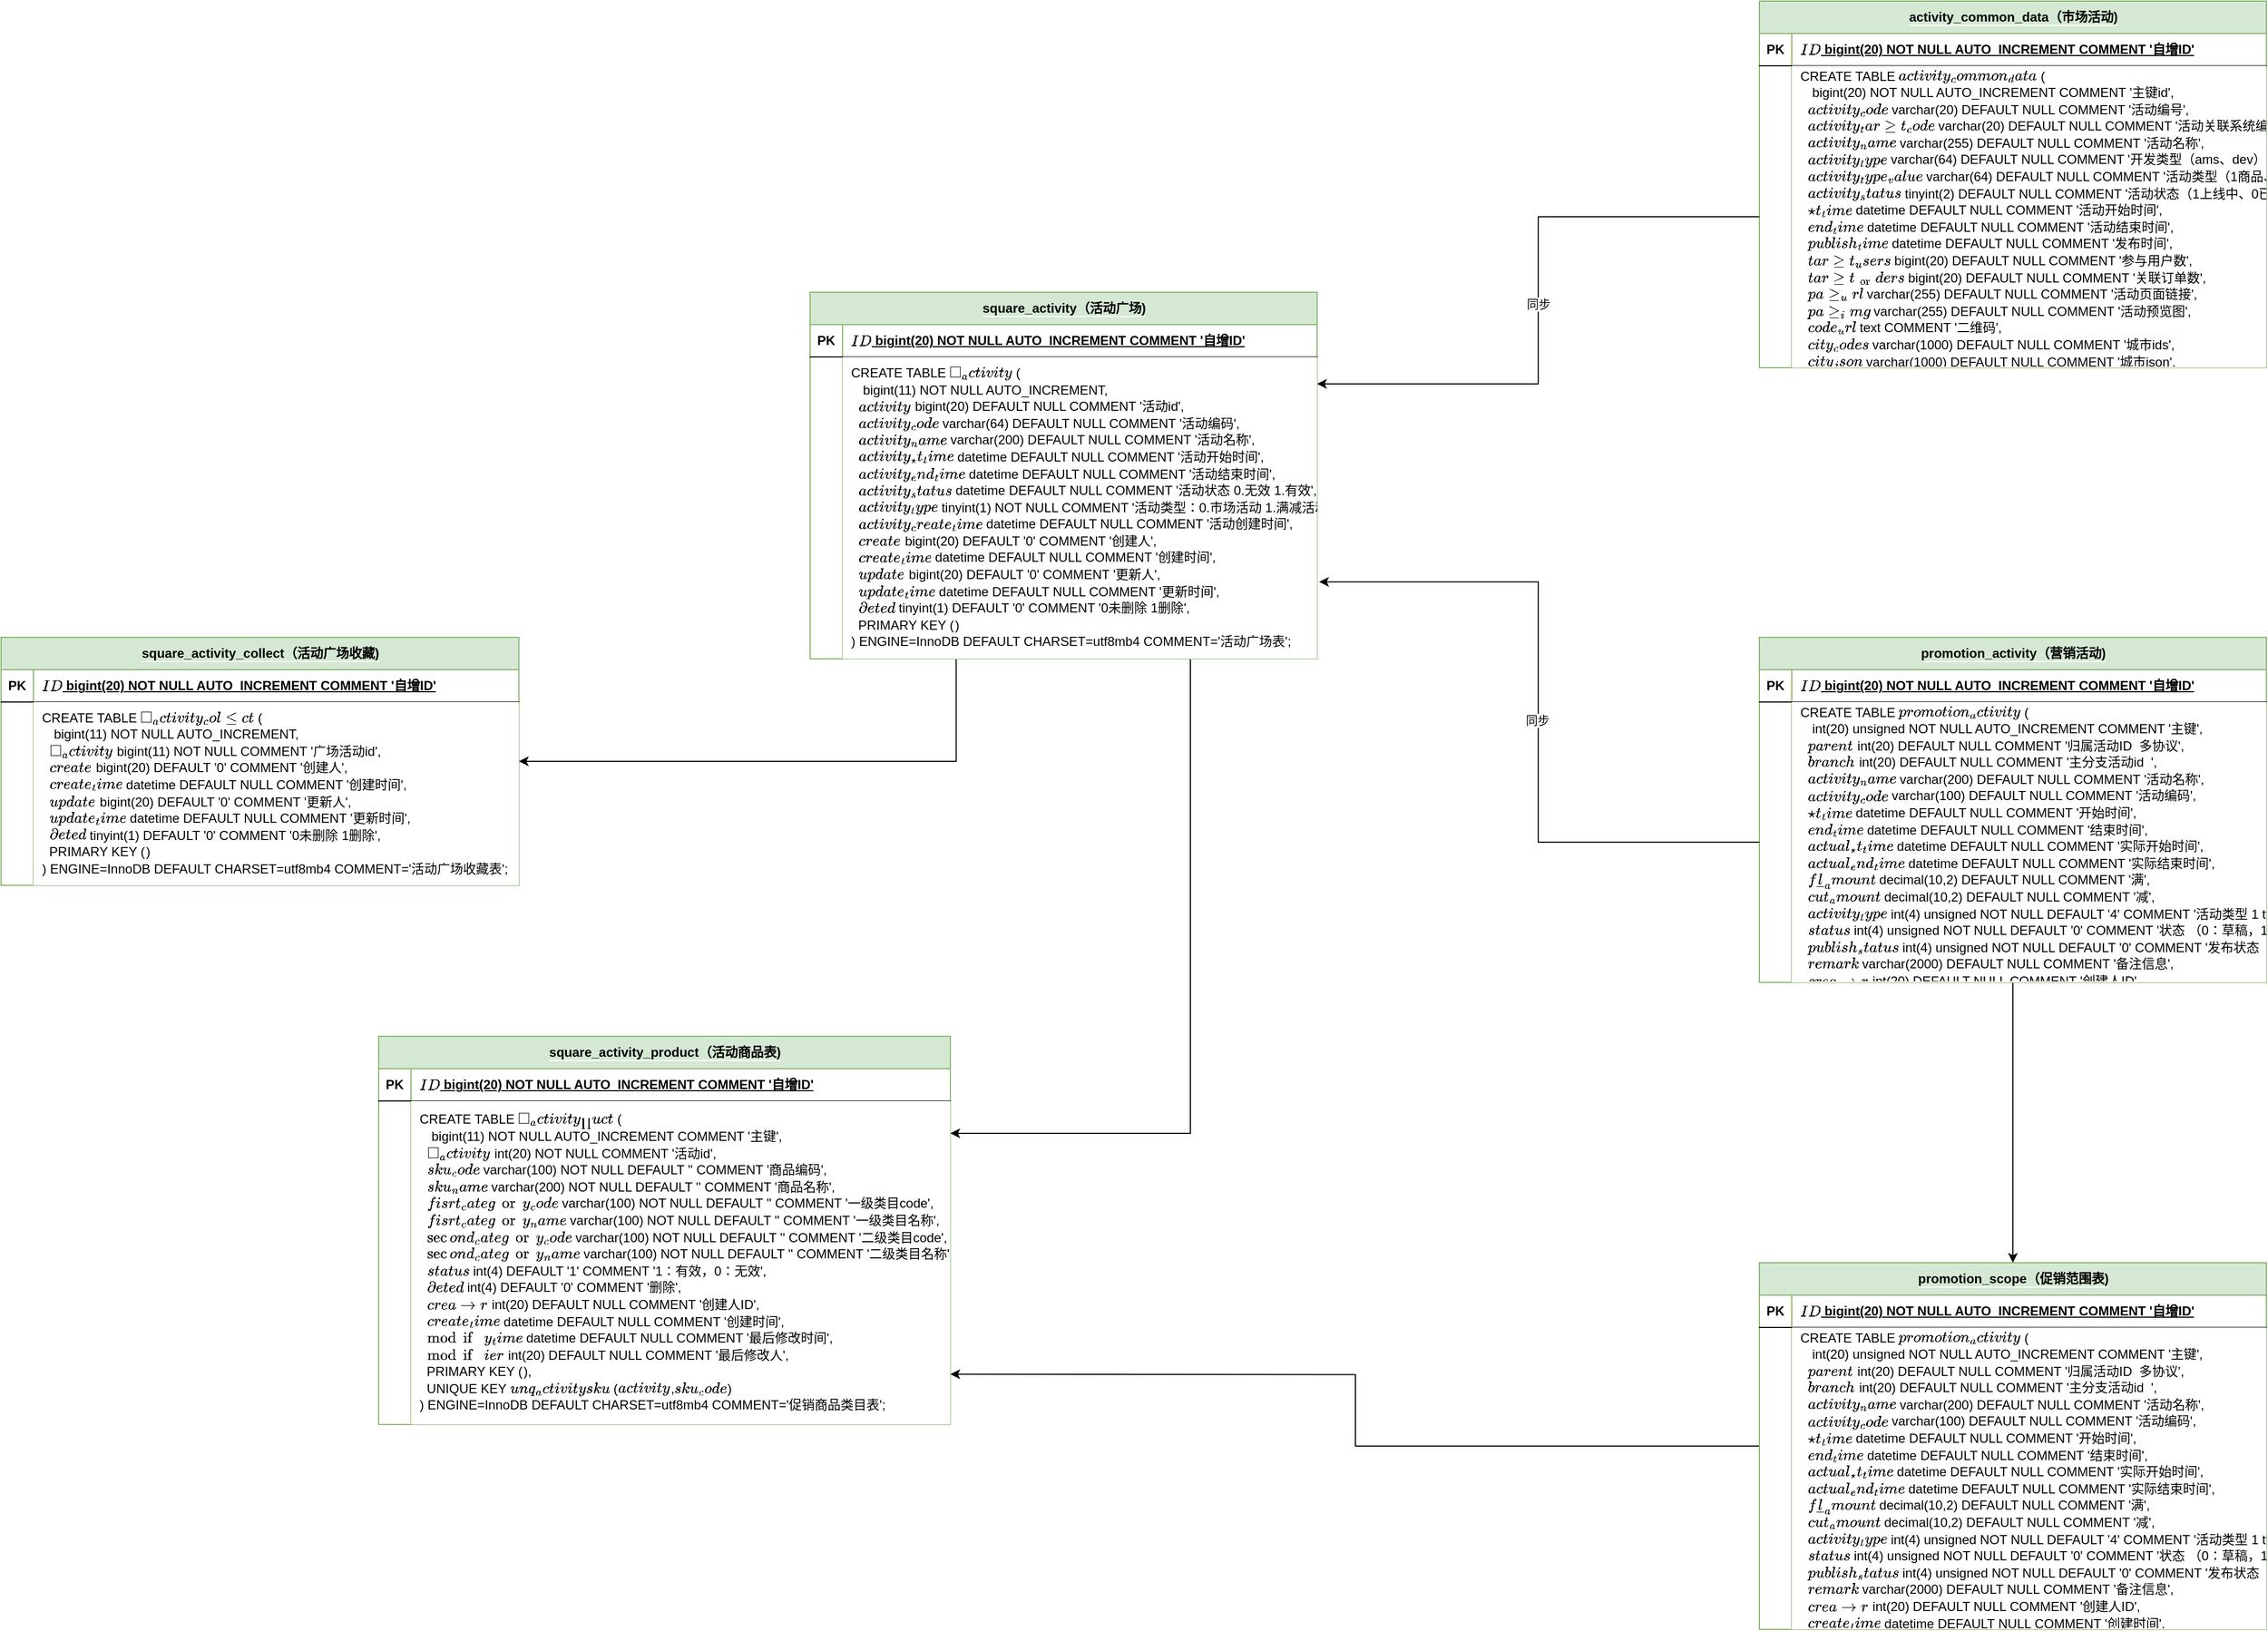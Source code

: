 <mxfile version="24.6.3" type="github">
  <diagram name="第 1 页" id="2kxmE6_QkXwdPQsPAMVf">
    <mxGraphModel dx="4898" dy="3348" grid="1" gridSize="10" guides="1" tooltips="1" connect="1" arrows="1" fold="1" page="1" pageScale="1" pageWidth="827" pageHeight="1169" math="0" shadow="0">
      <root>
        <mxCell id="0" />
        <mxCell id="1" parent="0" />
        <mxCell id="kAN6zUIRQIHeMg0-f0UK-23" style="edgeStyle=orthogonalEdgeStyle;rounded=0;orthogonalLoop=1;jettySize=auto;html=1;exitX=0.288;exitY=0.999;exitDx=0;exitDy=0;exitPerimeter=0;" edge="1" parent="1" source="kAN6zUIRQIHeMg0-f0UK-6" target="kAN6zUIRQIHeMg0-f0UK-9">
          <mxGeometry relative="1" as="geometry" />
        </mxCell>
        <mxCell id="kAN6zUIRQIHeMg0-f0UK-24" style="edgeStyle=orthogonalEdgeStyle;rounded=0;orthogonalLoop=1;jettySize=auto;html=1;exitX=0.75;exitY=1;exitDx=0;exitDy=0;entryX=1;entryY=0.25;entryDx=0;entryDy=0;" edge="1" parent="1" source="kAN6zUIRQIHeMg0-f0UK-2" target="kAN6zUIRQIHeMg0-f0UK-16">
          <mxGeometry relative="1" as="geometry" />
        </mxCell>
        <mxCell id="kAN6zUIRQIHeMg0-f0UK-2" value="&lt;span style=&quot;background-color: rgb(213, 232, 212);&quot;&gt;square_activity（活动广场)&lt;/span&gt;" style="shape=table;startSize=30;container=1;collapsible=1;childLayout=tableLayout;fixedRows=1;rowLines=0;fontStyle=1;align=center;resizeLast=1;html=1;labelBackgroundColor=default;fillColor=#d5e8d4;strokeColor=#82b366;" vertex="1" parent="1">
          <mxGeometry x="-2160" y="-960" width="470" height="340" as="geometry" />
        </mxCell>
        <mxCell id="kAN6zUIRQIHeMg0-f0UK-3" value="" style="shape=tableRow;horizontal=0;startSize=0;swimlaneHead=0;swimlaneBody=0;fillColor=none;collapsible=0;dropTarget=0;points=[[0,0.5],[1,0.5]];portConstraint=eastwest;top=0;left=0;right=0;bottom=1;" vertex="1" parent="kAN6zUIRQIHeMg0-f0UK-2">
          <mxGeometry y="30" width="470" height="30" as="geometry" />
        </mxCell>
        <mxCell id="kAN6zUIRQIHeMg0-f0UK-4" value="PK" style="shape=partialRectangle;connectable=0;fillColor=none;top=0;left=0;bottom=0;right=0;fontStyle=1;overflow=hidden;whiteSpace=wrap;html=1;" vertex="1" parent="kAN6zUIRQIHeMg0-f0UK-3">
          <mxGeometry width="30" height="30" as="geometry">
            <mxRectangle width="30" height="30" as="alternateBounds" />
          </mxGeometry>
        </mxCell>
        <mxCell id="kAN6zUIRQIHeMg0-f0UK-5" value="`ID` bigint(20) NOT NULL AUTO_INCREMENT COMMENT &#39;自增ID&#39;" style="shape=partialRectangle;connectable=0;fillColor=none;top=0;left=0;bottom=0;right=0;align=left;spacingLeft=6;fontStyle=5;overflow=hidden;whiteSpace=wrap;html=1;" vertex="1" parent="kAN6zUIRQIHeMg0-f0UK-3">
          <mxGeometry x="30" width="440" height="30" as="geometry">
            <mxRectangle width="440" height="30" as="alternateBounds" />
          </mxGeometry>
        </mxCell>
        <mxCell id="kAN6zUIRQIHeMg0-f0UK-6" value="" style="shape=tableRow;horizontal=0;startSize=0;swimlaneHead=0;swimlaneBody=0;fillColor=none;collapsible=0;dropTarget=0;points=[[0,0.5],[1,0.5]];portConstraint=eastwest;top=0;left=0;right=0;bottom=0;" vertex="1" parent="kAN6zUIRQIHeMg0-f0UK-2">
          <mxGeometry y="60" width="470" height="280" as="geometry" />
        </mxCell>
        <mxCell id="kAN6zUIRQIHeMg0-f0UK-7" value="" style="shape=partialRectangle;connectable=0;fillColor=none;top=0;left=0;bottom=0;right=0;editable=1;overflow=hidden;whiteSpace=wrap;html=1;" vertex="1" parent="kAN6zUIRQIHeMg0-f0UK-6">
          <mxGeometry width="30" height="280" as="geometry">
            <mxRectangle width="30" height="280" as="alternateBounds" />
          </mxGeometry>
        </mxCell>
        <mxCell id="kAN6zUIRQIHeMg0-f0UK-8" value="&lt;div style=&quot;line-height: 130%;&quot;&gt;&lt;div style=&quot;line-height: 130%;&quot;&gt;&lt;div style=&quot;line-height: 130%;&quot;&gt;&lt;div style=&quot;line-height: 130%;&quot;&gt;&lt;div style=&quot;line-height: 130%;&quot;&gt;&lt;div data-docx-has-block-data=&quot;false&quot; data-page-id=&quot;Co8VdgC0moM7NCxHO37cvej0neh&quot;&gt;&lt;div class=&quot;old-record-id-Ze5vdnJgfoNHqzxl2qscwm99n2c&quot; style=&quot;&quot;&gt;&lt;div class=&quot;old-record-id-Ze5vdnJgfoNHqzxl2qscwm99n2c&quot;&gt;&lt;div data-docx-has-block-data=&quot;false&quot; data-page-id=&quot;NvuWdaZeMolkfJxWdABclu5wnZb&quot;&gt;&lt;div class=&quot;old-record-id-QTNEdN7cpoGi0txkAPdcTSP8n4N&quot; style=&quot;white-space:pre;&quot;&gt;CREATE TABLE `square_activity` (&lt;br/&gt;  `id` bigint(11) NOT NULL AUTO_INCREMENT,&lt;br/&gt;  `activity_id` bigint(20) DEFAULT NULL COMMENT &#39;活动id&#39;,&lt;br/&gt;  `activity_code` varchar(64) DEFAULT NULL COMMENT &#39;活动编码&#39;,&lt;br/&gt;  `activity_name` varchar(200) DEFAULT NULL COMMENT &#39;活动名称&#39;,&lt;br/&gt;  `activity_start_time` datetime DEFAULT NULL COMMENT &#39;活动开始时间&#39;,&lt;br/&gt;  `activity_end_time` datetime DEFAULT NULL COMMENT &#39;活动结束时间&#39;,&lt;br/&gt;  `activity_status` datetime DEFAULT NULL COMMENT &#39;活动状态 0.无效 1.有效&#39;,&lt;br/&gt;  `activity_type` tinyint(1) NOT NULL COMMENT &#39;活动类型：0.市场活动 1.满减活动 2.返券活动 4.礼券活动&#39;,&lt;br/&gt;  `activity_create_time` datetime DEFAULT NULL COMMENT &#39;活动创建时间&#39;,&lt;br/&gt;  `create_id` bigint(20) DEFAULT &#39;0&#39; COMMENT &#39;创建人&#39;,&lt;br/&gt;  `create_time` datetime DEFAULT NULL COMMENT &#39;创建时间&#39;,&lt;br/&gt;  `update_id` bigint(20) DEFAULT &#39;0&#39; COMMENT &#39;更新人&#39;,&lt;br/&gt;  `update_time` datetime DEFAULT NULL COMMENT &#39;更新时间&#39;,&lt;br/&gt;  `deleted` tinyint(1) DEFAULT &#39;0&#39; COMMENT &#39;0未删除 1删除&#39;,&lt;br/&gt;  PRIMARY KEY (`id`)&lt;br/&gt;) ENGINE=InnoDB DEFAULT CHARSET=utf8mb4 COMMENT=&#39;活动广场表&#39;;&lt;/div&gt;&lt;/div&gt;&lt;span class=&quot;lark-record-clipboard&quot; data-lark-record-format=&quot;docx/text&quot; data-lark-record-data=&quot;{&amp;quot;rootId&amp;quot;:&amp;quot;NvuWdaZeMolkfJxWdABclu5wnZb&amp;quot;,&amp;quot;text&amp;quot;:{&amp;quot;initialAttributedTexts&amp;quot;:{&amp;quot;text&amp;quot;:{&amp;quot;0&amp;quot;:&amp;quot;CREATE TABLE `square_activity` (\n  `id` bigint(11) NOT NULL AUTO_INCREMENT,\n  `activity_id` bigint(20) DEFAULT NULL COMMENT &#39;活动id&#39;,\n  `activity_code` varchar(64) DEFAULT NULL COMMENT &#39;活动编码&#39;,\n  `activity_name` varchar(200) DEFAULT NULL COMMENT &#39;活动名称&#39;,\n  `activity_start_time` datetime DEFAULT NULL COMMENT &#39;活动开始时间&#39;,\n  `activity_end_time` datetime DEFAULT NULL COMMENT &#39;活动结束时间&#39;,\n  `activity_status` datetime DEFAULT NULL COMMENT &#39;活动状态 0.无效 1.有效&#39;,\n  `activity_type` tinyint(1) NOT NULL COMMENT &#39;活动类型：0.市场活动 1.满减活动 2.返券活动 4.礼券活动&#39;,\n  `activity_create_time` datetime DEFAULT NULL COMMENT &#39;活动创建时间&#39;,\n  `create_id` bigint(20) DEFAULT &#39;0&#39; COMMENT &#39;创建人&#39;,\n  `create_time` datetime DEFAULT NULL COMMENT &#39;创建时间&#39;,\n  `update_id` bigint(20) DEFAULT &#39;0&#39; COMMENT &#39;更新人&#39;,\n  `update_time` datetime DEFAULT NULL COMMENT &#39;更新时间&#39;,\n  `deleted` tinyint(1) DEFAULT &#39;0&#39; COMMENT &#39;0未删除 1删除&#39;,\n  PRIMARY KEY (`id`)\n) ENGINE=InnoDB DEFAULT CHARSET=utf8mb4 COMMENT=&#39;活动广场表&#39;;&amp;quot;},&amp;quot;attribs&amp;quot;:{&amp;quot;0&amp;quot;:&amp;quot;*0|g+og*0+1k&amp;quot;}},&amp;quot;apool&amp;quot;:{&amp;quot;numToAttrib&amp;quot;:{&amp;quot;0&amp;quot;:[&amp;quot;author&amp;quot;,&amp;quot;7220235268358848515&amp;quot;]},&amp;quot;nextNum&amp;quot;:1}},&amp;quot;type&amp;quot;:&amp;quot;text&amp;quot;,&amp;quot;referenceRecordMap&amp;quot;:{},&amp;quot;extra&amp;quot;:{&amp;quot;channel&amp;quot;:&amp;quot;saas&amp;quot;,&amp;quot;pasteRandomId&amp;quot;:&amp;quot;44fd6253-43ac-45ac-8588-8f718b8ea525&amp;quot;,&amp;quot;mention_page_title&amp;quot;:{},&amp;quot;external_mention_url&amp;quot;:{}},&amp;quot;isKeepQuoteContainer&amp;quot;:false,&amp;quot;isFromCode&amp;quot;:true,&amp;quot;selection&amp;quot;:[{&amp;quot;id&amp;quot;:14,&amp;quot;type&amp;quot;:&amp;quot;text&amp;quot;,&amp;quot;selection&amp;quot;:{&amp;quot;start&amp;quot;:0,&amp;quot;end&amp;quot;:936},&amp;quot;recordId&amp;quot;:&amp;quot;QTNEdN7cpoGi0txkAPdcTSP8n4N&amp;quot;}],&amp;quot;payloadMap&amp;quot;:{},&amp;quot;isCut&amp;quot;:false}&quot;&gt;&lt;/span&gt;&lt;/div&gt;&lt;/div&gt;&lt;/div&gt;&lt;/div&gt;&lt;/div&gt;&lt;/div&gt;&lt;/div&gt;&lt;/div&gt;" style="shape=partialRectangle;connectable=0;fillColor=default;top=0;left=0;bottom=0;right=0;align=left;spacingLeft=6;overflow=hidden;whiteSpace=wrap;html=1;" vertex="1" parent="kAN6zUIRQIHeMg0-f0UK-6">
          <mxGeometry x="30" width="440" height="280" as="geometry">
            <mxRectangle width="440" height="280" as="alternateBounds" />
          </mxGeometry>
        </mxCell>
        <mxCell id="kAN6zUIRQIHeMg0-f0UK-9" value="&lt;span style=&quot;background-color: rgb(213, 232, 212);&quot;&gt;square_activity_collect（活动广场收藏)&lt;/span&gt;" style="shape=table;startSize=30;container=1;collapsible=1;childLayout=tableLayout;fixedRows=1;rowLines=0;fontStyle=1;align=center;resizeLast=1;html=1;labelBackgroundColor=default;fillColor=#d5e8d4;strokeColor=#82b366;" vertex="1" parent="1">
          <mxGeometry x="-2910" y="-640" width="480" height="230" as="geometry" />
        </mxCell>
        <mxCell id="kAN6zUIRQIHeMg0-f0UK-10" value="" style="shape=tableRow;horizontal=0;startSize=0;swimlaneHead=0;swimlaneBody=0;fillColor=none;collapsible=0;dropTarget=0;points=[[0,0.5],[1,0.5]];portConstraint=eastwest;top=0;left=0;right=0;bottom=1;" vertex="1" parent="kAN6zUIRQIHeMg0-f0UK-9">
          <mxGeometry y="30" width="480" height="30" as="geometry" />
        </mxCell>
        <mxCell id="kAN6zUIRQIHeMg0-f0UK-11" value="PK" style="shape=partialRectangle;connectable=0;fillColor=none;top=0;left=0;bottom=0;right=0;fontStyle=1;overflow=hidden;whiteSpace=wrap;html=1;" vertex="1" parent="kAN6zUIRQIHeMg0-f0UK-10">
          <mxGeometry width="30" height="30" as="geometry">
            <mxRectangle width="30" height="30" as="alternateBounds" />
          </mxGeometry>
        </mxCell>
        <mxCell id="kAN6zUIRQIHeMg0-f0UK-12" value="`ID` bigint(20) NOT NULL AUTO_INCREMENT COMMENT &#39;自增ID&#39;" style="shape=partialRectangle;connectable=0;fillColor=none;top=0;left=0;bottom=0;right=0;align=left;spacingLeft=6;fontStyle=5;overflow=hidden;whiteSpace=wrap;html=1;" vertex="1" parent="kAN6zUIRQIHeMg0-f0UK-10">
          <mxGeometry x="30" width="450" height="30" as="geometry">
            <mxRectangle width="450" height="30" as="alternateBounds" />
          </mxGeometry>
        </mxCell>
        <mxCell id="kAN6zUIRQIHeMg0-f0UK-13" value="" style="shape=tableRow;horizontal=0;startSize=0;swimlaneHead=0;swimlaneBody=0;fillColor=none;collapsible=0;dropTarget=0;points=[[0,0.5],[1,0.5]];portConstraint=eastwest;top=0;left=0;right=0;bottom=0;" vertex="1" parent="kAN6zUIRQIHeMg0-f0UK-9">
          <mxGeometry y="60" width="480" height="170" as="geometry" />
        </mxCell>
        <mxCell id="kAN6zUIRQIHeMg0-f0UK-14" value="" style="shape=partialRectangle;connectable=0;fillColor=none;top=0;left=0;bottom=0;right=0;editable=1;overflow=hidden;whiteSpace=wrap;html=1;" vertex="1" parent="kAN6zUIRQIHeMg0-f0UK-13">
          <mxGeometry width="30" height="170" as="geometry">
            <mxRectangle width="30" height="170" as="alternateBounds" />
          </mxGeometry>
        </mxCell>
        <mxCell id="kAN6zUIRQIHeMg0-f0UK-15" value="&lt;div style=&quot;line-height: 130%;&quot;&gt;&lt;div style=&quot;line-height: 130%;&quot;&gt;&lt;div style=&quot;line-height: 130%;&quot;&gt;&lt;div style=&quot;line-height: 130%;&quot;&gt;&lt;div style=&quot;line-height: 130%;&quot;&gt;&lt;div data-docx-has-block-data=&quot;false&quot; data-page-id=&quot;Co8VdgC0moM7NCxHO37cvej0neh&quot;&gt;&lt;div class=&quot;old-record-id-Ze5vdnJgfoNHqzxl2qscwm99n2c&quot; style=&quot;&quot;&gt;&lt;div class=&quot;old-record-id-Ze5vdnJgfoNHqzxl2qscwm99n2c&quot;&gt;&lt;div data-docx-has-block-data=&quot;false&quot; data-page-id=&quot;NvuWdaZeMolkfJxWdABclu5wnZb&quot;&gt;&lt;div class=&quot;old-record-id-QTNEdN7cpoGi0txkAPdcTSP8n4N&quot; style=&quot;white-space:pre;&quot;&gt;&lt;div data-docx-has-block-data=&quot;false&quot; data-page-id=&quot;NvuWdaZeMolkfJxWdABclu5wnZb&quot;&gt;&lt;div class=&quot;old-record-id-QTNEdN7cpoGi0txkAPdcTSP8n4N&quot;&gt;CREATE TABLE `square_activity_collect` (&lt;br/&gt;  `id` bigint(11) NOT NULL AUTO_INCREMENT,&lt;br/&gt;  `square_activity_id` bigint(11) NOT NULL COMMENT &#39;广场活动id&#39;,&lt;br/&gt;  `create_id` bigint(20) DEFAULT &#39;0&#39; COMMENT &#39;创建人&#39;,&lt;br/&gt;  `create_time` datetime DEFAULT NULL COMMENT &#39;创建时间&#39;,&lt;br/&gt;  `update_id` bigint(20) DEFAULT &#39;0&#39; COMMENT &#39;更新人&#39;,&lt;br/&gt;  `update_time` datetime DEFAULT NULL COMMENT &#39;更新时间&#39;,&lt;br/&gt;  `deleted` tinyint(1) DEFAULT &#39;0&#39; COMMENT &#39;0未删除 1删除&#39;,&lt;br/&gt;  PRIMARY KEY (`id`)&lt;br/&gt;) ENGINE=InnoDB DEFAULT CHARSET=utf8mb4 COMMENT=&#39;活动广场收藏表&#39;;&lt;/div&gt;&lt;/div&gt;&lt;span class=&quot;lark-record-clipboard&quot; data-lark-record-format=&quot;docx/text&quot; data-lark-record-data=&quot;{&amp;quot;rootId&amp;quot;:&amp;quot;NvuWdaZeMolkfJxWdABclu5wnZb&amp;quot;,&amp;quot;text&amp;quot;:{&amp;quot;initialAttributedTexts&amp;quot;:{&amp;quot;text&amp;quot;:{&amp;quot;0&amp;quot;:&amp;quot;CREATE TABLE `square_activity_collect` (\n  `id` bigint(11) NOT NULL AUTO_INCREMENT,\n  `square_activity_id` bigint(11) NOT NULL COMMENT &#39;广场活动id&#39;,\n  `create_id` bigint(20) DEFAULT &#39;0&#39; COMMENT &#39;创建人&#39;,\n  `create_time` datetime DEFAULT NULL COMMENT &#39;创建时间&#39;,\n  `update_id` bigint(20) DEFAULT &#39;0&#39; COMMENT &#39;更新人&#39;,\n  `update_time` datetime DEFAULT NULL COMMENT &#39;更新时间&#39;,\n  `deleted` tinyint(1) DEFAULT &#39;0&#39; COMMENT &#39;0未删除 1删除&#39;,\n  PRIMARY KEY (`id`)\n) ENGINE=InnoDB DEFAULT CHARSET=utf8mb4 COMMENT=&#39;活动广场收藏表&#39;;&amp;quot;},&amp;quot;attribs&amp;quot;:{&amp;quot;0&amp;quot;:&amp;quot;*0|9+c1*0+1m&amp;quot;}},&amp;quot;apool&amp;quot;:{&amp;quot;numToAttrib&amp;quot;:{&amp;quot;0&amp;quot;:[&amp;quot;author&amp;quot;,&amp;quot;7220235268358848515&amp;quot;]},&amp;quot;nextNum&amp;quot;:1}},&amp;quot;type&amp;quot;:&amp;quot;text&amp;quot;,&amp;quot;referenceRecordMap&amp;quot;:{},&amp;quot;extra&amp;quot;:{&amp;quot;channel&amp;quot;:&amp;quot;saas&amp;quot;,&amp;quot;pasteRandomId&amp;quot;:&amp;quot;5b37b273-c162-4435-8fdf-3f05ffb19653&amp;quot;,&amp;quot;mention_page_title&amp;quot;:{},&amp;quot;external_mention_url&amp;quot;:{}},&amp;quot;isKeepQuoteContainer&amp;quot;:false,&amp;quot;isFromCode&amp;quot;:true,&amp;quot;selection&amp;quot;:[{&amp;quot;id&amp;quot;:14,&amp;quot;type&amp;quot;:&amp;quot;text&amp;quot;,&amp;quot;selection&amp;quot;:{&amp;quot;start&amp;quot;:938,&amp;quot;end&amp;quot;:1429},&amp;quot;recordId&amp;quot;:&amp;quot;QTNEdN7cpoGi0txkAPdcTSP8n4N&amp;quot;}],&amp;quot;payloadMap&amp;quot;:{},&amp;quot;isCut&amp;quot;:false}&quot;&gt;&lt;/span&gt;&lt;/div&gt;&lt;/div&gt;&lt;span class=&quot;lark-record-clipboard&quot; data-lark-record-format=&quot;docx/text&quot; data-lark-record-data=&quot;{&amp;quot;rootId&amp;quot;:&amp;quot;NvuWdaZeMolkfJxWdABclu5wnZb&amp;quot;,&amp;quot;text&amp;quot;:{&amp;quot;initialAttributedTexts&amp;quot;:{&amp;quot;text&amp;quot;:{&amp;quot;0&amp;quot;:&amp;quot;CREATE TABLE `square_activity` (\n  `id` bigint(11) NOT NULL AUTO_INCREMENT,\n  `activity_id` bigint(20) DEFAULT NULL COMMENT &#39;活动id&#39;,\n  `activity_code` varchar(64) DEFAULT NULL COMMENT &#39;活动编码&#39;,\n  `activity_name` varchar(200) DEFAULT NULL COMMENT &#39;活动名称&#39;,\n  `activity_start_time` datetime DEFAULT NULL COMMENT &#39;活动开始时间&#39;,\n  `activity_end_time` datetime DEFAULT NULL COMMENT &#39;活动结束时间&#39;,\n  `activity_status` datetime DEFAULT NULL COMMENT &#39;活动状态 0.无效 1.有效&#39;,\n  `activity_type` tinyint(1) NOT NULL COMMENT &#39;活动类型：0.市场活动 1.满减活动 2.返券活动 4.礼券活动&#39;,\n  `activity_create_time` datetime DEFAULT NULL COMMENT &#39;活动创建时间&#39;,\n  `create_id` bigint(20) DEFAULT &#39;0&#39; COMMENT &#39;创建人&#39;,\n  `create_time` datetime DEFAULT NULL COMMENT &#39;创建时间&#39;,\n  `update_id` bigint(20) DEFAULT &#39;0&#39; COMMENT &#39;更新人&#39;,\n  `update_time` datetime DEFAULT NULL COMMENT &#39;更新时间&#39;,\n  `deleted` tinyint(1) DEFAULT &#39;0&#39; COMMENT &#39;0未删除 1删除&#39;,\n  PRIMARY KEY (`id`)\n) ENGINE=InnoDB DEFAULT CHARSET=utf8mb4 COMMENT=&#39;活动广场表&#39;;&amp;quot;},&amp;quot;attribs&amp;quot;:{&amp;quot;0&amp;quot;:&amp;quot;*0|g+og*0+1k&amp;quot;}},&amp;quot;apool&amp;quot;:{&amp;quot;numToAttrib&amp;quot;:{&amp;quot;0&amp;quot;:[&amp;quot;author&amp;quot;,&amp;quot;7220235268358848515&amp;quot;]},&amp;quot;nextNum&amp;quot;:1}},&amp;quot;type&amp;quot;:&amp;quot;text&amp;quot;,&amp;quot;referenceRecordMap&amp;quot;:{},&amp;quot;extra&amp;quot;:{&amp;quot;channel&amp;quot;:&amp;quot;saas&amp;quot;,&amp;quot;pasteRandomId&amp;quot;:&amp;quot;44fd6253-43ac-45ac-8588-8f718b8ea525&amp;quot;,&amp;quot;mention_page_title&amp;quot;:{},&amp;quot;external_mention_url&amp;quot;:{}},&amp;quot;isKeepQuoteContainer&amp;quot;:false,&amp;quot;isFromCode&amp;quot;:true,&amp;quot;selection&amp;quot;:[{&amp;quot;id&amp;quot;:14,&amp;quot;type&amp;quot;:&amp;quot;text&amp;quot;,&amp;quot;selection&amp;quot;:{&amp;quot;start&amp;quot;:0,&amp;quot;end&amp;quot;:936},&amp;quot;recordId&amp;quot;:&amp;quot;QTNEdN7cpoGi0txkAPdcTSP8n4N&amp;quot;}],&amp;quot;payloadMap&amp;quot;:{},&amp;quot;isCut&amp;quot;:false}&quot;&gt;&lt;/span&gt;&lt;/div&gt;&lt;/div&gt;&lt;/div&gt;&lt;/div&gt;&lt;/div&gt;&lt;/div&gt;&lt;/div&gt;&lt;/div&gt;" style="shape=partialRectangle;connectable=0;fillColor=default;top=0;left=0;bottom=0;right=0;align=left;spacingLeft=6;overflow=hidden;whiteSpace=wrap;html=1;" vertex="1" parent="kAN6zUIRQIHeMg0-f0UK-13">
          <mxGeometry x="30" width="450" height="170" as="geometry">
            <mxRectangle width="450" height="170" as="alternateBounds" />
          </mxGeometry>
        </mxCell>
        <mxCell id="kAN6zUIRQIHeMg0-f0UK-16" value="&lt;span style=&quot;background-color: rgb(213, 232, 212);&quot;&gt;square_activity_product（活动商品表)&lt;/span&gt;" style="shape=table;startSize=30;container=1;collapsible=1;childLayout=tableLayout;fixedRows=1;rowLines=0;fontStyle=1;align=center;resizeLast=1;html=1;labelBackgroundColor=default;fillColor=#d5e8d4;strokeColor=#82b366;" vertex="1" parent="1">
          <mxGeometry x="-2560" y="-270" width="530" height="360" as="geometry" />
        </mxCell>
        <mxCell id="kAN6zUIRQIHeMg0-f0UK-17" value="" style="shape=tableRow;horizontal=0;startSize=0;swimlaneHead=0;swimlaneBody=0;fillColor=none;collapsible=0;dropTarget=0;points=[[0,0.5],[1,0.5]];portConstraint=eastwest;top=0;left=0;right=0;bottom=1;" vertex="1" parent="kAN6zUIRQIHeMg0-f0UK-16">
          <mxGeometry y="30" width="530" height="30" as="geometry" />
        </mxCell>
        <mxCell id="kAN6zUIRQIHeMg0-f0UK-18" value="PK" style="shape=partialRectangle;connectable=0;fillColor=none;top=0;left=0;bottom=0;right=0;fontStyle=1;overflow=hidden;whiteSpace=wrap;html=1;" vertex="1" parent="kAN6zUIRQIHeMg0-f0UK-17">
          <mxGeometry width="30" height="30" as="geometry">
            <mxRectangle width="30" height="30" as="alternateBounds" />
          </mxGeometry>
        </mxCell>
        <mxCell id="kAN6zUIRQIHeMg0-f0UK-19" value="`ID` bigint(20) NOT NULL AUTO_INCREMENT COMMENT &#39;自增ID&#39;" style="shape=partialRectangle;connectable=0;fillColor=none;top=0;left=0;bottom=0;right=0;align=left;spacingLeft=6;fontStyle=5;overflow=hidden;whiteSpace=wrap;html=1;" vertex="1" parent="kAN6zUIRQIHeMg0-f0UK-17">
          <mxGeometry x="30" width="500" height="30" as="geometry">
            <mxRectangle width="500" height="30" as="alternateBounds" />
          </mxGeometry>
        </mxCell>
        <mxCell id="kAN6zUIRQIHeMg0-f0UK-20" value="" style="shape=tableRow;horizontal=0;startSize=0;swimlaneHead=0;swimlaneBody=0;fillColor=none;collapsible=0;dropTarget=0;points=[[0,0.5],[1,0.5]];portConstraint=eastwest;top=0;left=0;right=0;bottom=0;" vertex="1" parent="kAN6zUIRQIHeMg0-f0UK-16">
          <mxGeometry y="60" width="530" height="300" as="geometry" />
        </mxCell>
        <mxCell id="kAN6zUIRQIHeMg0-f0UK-21" value="" style="shape=partialRectangle;connectable=0;fillColor=none;top=0;left=0;bottom=0;right=0;editable=1;overflow=hidden;whiteSpace=wrap;html=1;" vertex="1" parent="kAN6zUIRQIHeMg0-f0UK-20">
          <mxGeometry width="30" height="300" as="geometry">
            <mxRectangle width="30" height="300" as="alternateBounds" />
          </mxGeometry>
        </mxCell>
        <mxCell id="kAN6zUIRQIHeMg0-f0UK-22" value="&lt;div style=&quot;line-height: 130%;&quot;&gt;&lt;div style=&quot;line-height: 130%;&quot;&gt;&lt;div style=&quot;line-height: 130%;&quot;&gt;&lt;div style=&quot;line-height: 130%;&quot;&gt;&lt;div style=&quot;line-height: 130%;&quot;&gt;&lt;div data-docx-has-block-data=&quot;false&quot; data-page-id=&quot;Co8VdgC0moM7NCxHO37cvej0neh&quot;&gt;&lt;div class=&quot;old-record-id-Ze5vdnJgfoNHqzxl2qscwm99n2c&quot; style=&quot;&quot;&gt;&lt;div class=&quot;old-record-id-Ze5vdnJgfoNHqzxl2qscwm99n2c&quot;&gt;&lt;div data-docx-has-block-data=&quot;false&quot; data-page-id=&quot;NvuWdaZeMolkfJxWdABclu5wnZb&quot;&gt;&lt;div class=&quot;old-record-id-QTNEdN7cpoGi0txkAPdcTSP8n4N&quot; style=&quot;white-space:pre;&quot;&gt;&lt;div data-docx-has-block-data=&quot;false&quot; data-page-id=&quot;NvuWdaZeMolkfJxWdABclu5wnZb&quot;&gt;&lt;div class=&quot;old-record-id-QTNEdN7cpoGi0txkAPdcTSP8n4N&quot;&gt;&lt;div data-docx-has-block-data=&quot;false&quot; data-page-id=&quot;NvuWdaZeMolkfJxWdABclu5wnZb&quot;&gt;&lt;div class=&quot;old-record-id-QTNEdN7cpoGi0txkAPdcTSP8n4N&quot;&gt;CREATE TABLE `square_activity_product` (&lt;br/&gt;  `id` bigint(11) NOT NULL AUTO_INCREMENT COMMENT &#39;主键&#39;,&lt;br/&gt;  `square_activity_id` int(20) NOT NULL COMMENT &#39;活动id&#39;,&lt;br/&gt;  `sku_code` varchar(100) NOT NULL DEFAULT &#39;&#39; COMMENT &#39;商品编码&#39;,&lt;br/&gt;  `sku_name` varchar(200) NOT NULL DEFAULT &#39;&#39; COMMENT &#39;商品名称&#39;,&lt;br/&gt;  `fisrt_category_code` varchar(100) NOT NULL DEFAULT &#39;&#39; COMMENT &#39;一级类目code&#39;,&lt;br/&gt;  `fisrt_category_name` varchar(100) NOT NULL DEFAULT &#39;&#39; COMMENT &#39;一级类目名称&#39;,&lt;br/&gt;  `second_category_code` varchar(100) NOT NULL DEFAULT &#39;&#39; COMMENT &#39;二级类目code&#39;,&lt;br/&gt;  `second_category_name` varchar(100) NOT NULL DEFAULT &#39;&#39; COMMENT &#39;二级类目名称&#39;,&lt;br/&gt;  `status` int(4) DEFAULT &#39;1&#39; COMMENT &#39;1：有效，0：无效&#39;,&lt;br/&gt;  `deleted` int(4) DEFAULT &#39;0&#39; COMMENT &#39;删除&#39;,&lt;br/&gt;  `creator_id` int(20) DEFAULT NULL COMMENT &#39;创建人ID&#39;,&lt;br/&gt;  `create_time` datetime DEFAULT NULL COMMENT &#39;创建时间&#39;,&lt;br/&gt;  `modify_time` datetime DEFAULT NULL COMMENT &#39;最后修改时间&#39;,&lt;br/&gt;  `modifier_id` int(20) DEFAULT NULL COMMENT &#39;最后修改人&#39;,&lt;br/&gt;  PRIMARY KEY (`id`),&lt;br/&gt;  UNIQUE KEY `unq_activityid_sku` (`activity_id`,`sku_code`)&lt;br/&gt;) ENGINE=InnoDB DEFAULT CHARSET=utf8mb4 COMMENT=&#39;促销商品类目表&#39;;&lt;/div&gt;&lt;/div&gt;&lt;span class=&quot;lark-record-clipboard&quot; data-lark-record-format=&quot;docx/text&quot; data-lark-record-data=&quot;{&amp;quot;rootId&amp;quot;:&amp;quot;NvuWdaZeMolkfJxWdABclu5wnZb&amp;quot;,&amp;quot;text&amp;quot;:{&amp;quot;initialAttributedTexts&amp;quot;:{&amp;quot;text&amp;quot;:{&amp;quot;0&amp;quot;:&amp;quot;CREATE TABLE `square_activity_product` (\n  `id` bigint(11) NOT NULL AUTO_INCREMENT COMMENT &#39;主键&#39;,\n  `square_activity_id` int(20) NOT NULL COMMENT &#39;活动id&#39;,\n  `sku_code` varchar(100) NOT NULL DEFAULT &#39;&#39; COMMENT &#39;商品编码&#39;,\n  `sku_name` varchar(200) NOT NULL DEFAULT &#39;&#39; COMMENT &#39;商品名称&#39;,\n  `fisrt_category_code` varchar(100) NOT NULL DEFAULT &#39;&#39; COMMENT &#39;一级类目code&#39;,\n  `fisrt_category_name` varchar(100) NOT NULL DEFAULT &#39;&#39; COMMENT &#39;一级类目名称&#39;,\n  `second_category_code` varchar(100) NOT NULL DEFAULT &#39;&#39; COMMENT &#39;二级类目code&#39;,\n  `second_category_name` varchar(100) NOT NULL DEFAULT &#39;&#39; COMMENT &#39;二级类目名称&#39;,\n  `status` int(4) DEFAULT &#39;1&#39; COMMENT &#39;1：有效，0：无效&#39;,\n  `deleted` int(4) DEFAULT &#39;0&#39; COMMENT &#39;删除&#39;,\n  `creator_id` int(20) DEFAULT NULL COMMENT &#39;创建人ID&#39;,\n  `create_time` datetime DEFAULT NULL COMMENT &#39;创建时间&#39;,\n  `modify_time` datetime DEFAULT NULL COMMENT &#39;最后修改时间&#39;,\n  `modifier_id` int(20) DEFAULT NULL COMMENT &#39;最后修改人&#39;,\n  PRIMARY KEY (`id`),\n  UNIQUE KEY `unq_activityid_sku` (`activity_id`,`sku_code`)\n) ENGINE=InnoDB DEFAULT CHARSET=utf8mb4 COMMENT=&#39;促销商品类目表&#39;;&amp;quot;},&amp;quot;attribs&amp;quot;:{&amp;quot;0&amp;quot;:&amp;quot;*0|h+r7*0+1m&amp;quot;}},&amp;quot;apool&amp;quot;:{&amp;quot;numToAttrib&amp;quot;:{&amp;quot;0&amp;quot;:[&amp;quot;author&amp;quot;,&amp;quot;7220235268358848515&amp;quot;]},&amp;quot;nextNum&amp;quot;:1}},&amp;quot;type&amp;quot;:&amp;quot;text&amp;quot;,&amp;quot;referenceRecordMap&amp;quot;:{},&amp;quot;extra&amp;quot;:{&amp;quot;channel&amp;quot;:&amp;quot;saas&amp;quot;,&amp;quot;pasteRandomId&amp;quot;:&amp;quot;555c9a33-ec2e-444e-a42b-c973e6080c7b&amp;quot;,&amp;quot;mention_page_title&amp;quot;:{},&amp;quot;external_mention_url&amp;quot;:{}},&amp;quot;isKeepQuoteContainer&amp;quot;:false,&amp;quot;isFromCode&amp;quot;:true,&amp;quot;selection&amp;quot;:[{&amp;quot;id&amp;quot;:14,&amp;quot;type&amp;quot;:&amp;quot;text&amp;quot;,&amp;quot;selection&amp;quot;:{&amp;quot;start&amp;quot;:1431,&amp;quot;end&amp;quot;:2468},&amp;quot;recordId&amp;quot;:&amp;quot;QTNEdN7cpoGi0txkAPdcTSP8n4N&amp;quot;}],&amp;quot;payloadMap&amp;quot;:{},&amp;quot;isCut&amp;quot;:false}&quot;&gt;&lt;/span&gt;&lt;/div&gt;&lt;/div&gt;&lt;span class=&quot;lark-record-clipboard&quot; data-lark-record-format=&quot;docx/text&quot; data-lark-record-data=&quot;{&amp;quot;rootId&amp;quot;:&amp;quot;NvuWdaZeMolkfJxWdABclu5wnZb&amp;quot;,&amp;quot;text&amp;quot;:{&amp;quot;initialAttributedTexts&amp;quot;:{&amp;quot;text&amp;quot;:{&amp;quot;0&amp;quot;:&amp;quot;CREATE TABLE `square_activity_collect` (\n  `id` bigint(11) NOT NULL AUTO_INCREMENT,\n  `square_activity_id` bigint(11) NOT NULL COMMENT &#39;广场活动id&#39;,\n  `create_id` bigint(20) DEFAULT &#39;0&#39; COMMENT &#39;创建人&#39;,\n  `create_time` datetime DEFAULT NULL COMMENT &#39;创建时间&#39;,\n  `update_id` bigint(20) DEFAULT &#39;0&#39; COMMENT &#39;更新人&#39;,\n  `update_time` datetime DEFAULT NULL COMMENT &#39;更新时间&#39;,\n  `deleted` tinyint(1) DEFAULT &#39;0&#39; COMMENT &#39;0未删除 1删除&#39;,\n  PRIMARY KEY (`id`)\n) ENGINE=InnoDB DEFAULT CHARSET=utf8mb4 COMMENT=&#39;活动广场收藏表&#39;;&amp;quot;},&amp;quot;attribs&amp;quot;:{&amp;quot;0&amp;quot;:&amp;quot;*0|9+c1*0+1m&amp;quot;}},&amp;quot;apool&amp;quot;:{&amp;quot;numToAttrib&amp;quot;:{&amp;quot;0&amp;quot;:[&amp;quot;author&amp;quot;,&amp;quot;7220235268358848515&amp;quot;]},&amp;quot;nextNum&amp;quot;:1}},&amp;quot;type&amp;quot;:&amp;quot;text&amp;quot;,&amp;quot;referenceRecordMap&amp;quot;:{},&amp;quot;extra&amp;quot;:{&amp;quot;channel&amp;quot;:&amp;quot;saas&amp;quot;,&amp;quot;pasteRandomId&amp;quot;:&amp;quot;5b37b273-c162-4435-8fdf-3f05ffb19653&amp;quot;,&amp;quot;mention_page_title&amp;quot;:{},&amp;quot;external_mention_url&amp;quot;:{}},&amp;quot;isKeepQuoteContainer&amp;quot;:false,&amp;quot;isFromCode&amp;quot;:true,&amp;quot;selection&amp;quot;:[{&amp;quot;id&amp;quot;:14,&amp;quot;type&amp;quot;:&amp;quot;text&amp;quot;,&amp;quot;selection&amp;quot;:{&amp;quot;start&amp;quot;:938,&amp;quot;end&amp;quot;:1429},&amp;quot;recordId&amp;quot;:&amp;quot;QTNEdN7cpoGi0txkAPdcTSP8n4N&amp;quot;}],&amp;quot;payloadMap&amp;quot;:{},&amp;quot;isCut&amp;quot;:false}&quot;&gt;&lt;/span&gt;&lt;/div&gt;&lt;/div&gt;&lt;span class=&quot;lark-record-clipboard&quot; data-lark-record-format=&quot;docx/text&quot; data-lark-record-data=&quot;{&amp;quot;rootId&amp;quot;:&amp;quot;NvuWdaZeMolkfJxWdABclu5wnZb&amp;quot;,&amp;quot;text&amp;quot;:{&amp;quot;initialAttributedTexts&amp;quot;:{&amp;quot;text&amp;quot;:{&amp;quot;0&amp;quot;:&amp;quot;CREATE TABLE `square_activity` (\n  `id` bigint(11) NOT NULL AUTO_INCREMENT,\n  `activity_id` bigint(20) DEFAULT NULL COMMENT &#39;活动id&#39;,\n  `activity_code` varchar(64) DEFAULT NULL COMMENT &#39;活动编码&#39;,\n  `activity_name` varchar(200) DEFAULT NULL COMMENT &#39;活动名称&#39;,\n  `activity_start_time` datetime DEFAULT NULL COMMENT &#39;活动开始时间&#39;,\n  `activity_end_time` datetime DEFAULT NULL COMMENT &#39;活动结束时间&#39;,\n  `activity_status` datetime DEFAULT NULL COMMENT &#39;活动状态 0.无效 1.有效&#39;,\n  `activity_type` tinyint(1) NOT NULL COMMENT &#39;活动类型：0.市场活动 1.满减活动 2.返券活动 4.礼券活动&#39;,\n  `activity_create_time` datetime DEFAULT NULL COMMENT &#39;活动创建时间&#39;,\n  `create_id` bigint(20) DEFAULT &#39;0&#39; COMMENT &#39;创建人&#39;,\n  `create_time` datetime DEFAULT NULL COMMENT &#39;创建时间&#39;,\n  `update_id` bigint(20) DEFAULT &#39;0&#39; COMMENT &#39;更新人&#39;,\n  `update_time` datetime DEFAULT NULL COMMENT &#39;更新时间&#39;,\n  `deleted` tinyint(1) DEFAULT &#39;0&#39; COMMENT &#39;0未删除 1删除&#39;,\n  PRIMARY KEY (`id`)\n) ENGINE=InnoDB DEFAULT CHARSET=utf8mb4 COMMENT=&#39;活动广场表&#39;;&amp;quot;},&amp;quot;attribs&amp;quot;:{&amp;quot;0&amp;quot;:&amp;quot;*0|g+og*0+1k&amp;quot;}},&amp;quot;apool&amp;quot;:{&amp;quot;numToAttrib&amp;quot;:{&amp;quot;0&amp;quot;:[&amp;quot;author&amp;quot;,&amp;quot;7220235268358848515&amp;quot;]},&amp;quot;nextNum&amp;quot;:1}},&amp;quot;type&amp;quot;:&amp;quot;text&amp;quot;,&amp;quot;referenceRecordMap&amp;quot;:{},&amp;quot;extra&amp;quot;:{&amp;quot;channel&amp;quot;:&amp;quot;saas&amp;quot;,&amp;quot;pasteRandomId&amp;quot;:&amp;quot;44fd6253-43ac-45ac-8588-8f718b8ea525&amp;quot;,&amp;quot;mention_page_title&amp;quot;:{},&amp;quot;external_mention_url&amp;quot;:{}},&amp;quot;isKeepQuoteContainer&amp;quot;:false,&amp;quot;isFromCode&amp;quot;:true,&amp;quot;selection&amp;quot;:[{&amp;quot;id&amp;quot;:14,&amp;quot;type&amp;quot;:&amp;quot;text&amp;quot;,&amp;quot;selection&amp;quot;:{&amp;quot;start&amp;quot;:0,&amp;quot;end&amp;quot;:936},&amp;quot;recordId&amp;quot;:&amp;quot;QTNEdN7cpoGi0txkAPdcTSP8n4N&amp;quot;}],&amp;quot;payloadMap&amp;quot;:{},&amp;quot;isCut&amp;quot;:false}&quot;&gt;&lt;/span&gt;&lt;/div&gt;&lt;/div&gt;&lt;/div&gt;&lt;/div&gt;&lt;/div&gt;&lt;/div&gt;&lt;/div&gt;&lt;/div&gt;" style="shape=partialRectangle;connectable=0;fillColor=default;top=0;left=0;bottom=0;right=0;align=left;spacingLeft=6;overflow=hidden;whiteSpace=wrap;html=1;" vertex="1" parent="kAN6zUIRQIHeMg0-f0UK-20">
          <mxGeometry x="30" width="500" height="300" as="geometry">
            <mxRectangle width="500" height="300" as="alternateBounds" />
          </mxGeometry>
        </mxCell>
        <mxCell id="kAN6zUIRQIHeMg0-f0UK-48" style="edgeStyle=orthogonalEdgeStyle;rounded=0;orthogonalLoop=1;jettySize=auto;html=1;entryX=0.5;entryY=0;entryDx=0;entryDy=0;" edge="1" parent="1" source="kAN6zUIRQIHeMg0-f0UK-25" target="kAN6zUIRQIHeMg0-f0UK-41">
          <mxGeometry relative="1" as="geometry" />
        </mxCell>
        <mxCell id="kAN6zUIRQIHeMg0-f0UK-25" value="&lt;span style=&quot;background-color: rgb(213, 232, 212);&quot;&gt;promotion_activity（营销活动)&lt;/span&gt;" style="shape=table;startSize=30;container=1;collapsible=1;childLayout=tableLayout;fixedRows=1;rowLines=0;fontStyle=1;align=center;resizeLast=1;html=1;labelBackgroundColor=default;fillColor=#d5e8d4;strokeColor=#82b366;" vertex="1" parent="1">
          <mxGeometry x="-1280" y="-640" width="470" height="320.0" as="geometry" />
        </mxCell>
        <mxCell id="kAN6zUIRQIHeMg0-f0UK-26" value="" style="shape=tableRow;horizontal=0;startSize=0;swimlaneHead=0;swimlaneBody=0;fillColor=none;collapsible=0;dropTarget=0;points=[[0,0.5],[1,0.5]];portConstraint=eastwest;top=0;left=0;right=0;bottom=1;" vertex="1" parent="kAN6zUIRQIHeMg0-f0UK-25">
          <mxGeometry y="30" width="470" height="30" as="geometry" />
        </mxCell>
        <mxCell id="kAN6zUIRQIHeMg0-f0UK-27" value="PK" style="shape=partialRectangle;connectable=0;fillColor=none;top=0;left=0;bottom=0;right=0;fontStyle=1;overflow=hidden;whiteSpace=wrap;html=1;" vertex="1" parent="kAN6zUIRQIHeMg0-f0UK-26">
          <mxGeometry width="30" height="30" as="geometry">
            <mxRectangle width="30" height="30" as="alternateBounds" />
          </mxGeometry>
        </mxCell>
        <mxCell id="kAN6zUIRQIHeMg0-f0UK-28" value="`ID` bigint(20) NOT NULL AUTO_INCREMENT COMMENT &#39;自增ID&#39;" style="shape=partialRectangle;connectable=0;fillColor=none;top=0;left=0;bottom=0;right=0;align=left;spacingLeft=6;fontStyle=5;overflow=hidden;whiteSpace=wrap;html=1;" vertex="1" parent="kAN6zUIRQIHeMg0-f0UK-26">
          <mxGeometry x="30" width="440" height="30" as="geometry">
            <mxRectangle width="440" height="30" as="alternateBounds" />
          </mxGeometry>
        </mxCell>
        <mxCell id="kAN6zUIRQIHeMg0-f0UK-29" value="" style="shape=tableRow;horizontal=0;startSize=0;swimlaneHead=0;swimlaneBody=0;fillColor=none;collapsible=0;dropTarget=0;points=[[0,0.5],[1,0.5]];portConstraint=eastwest;top=0;left=0;right=0;bottom=0;" vertex="1" parent="kAN6zUIRQIHeMg0-f0UK-25">
          <mxGeometry y="60" width="470" height="260" as="geometry" />
        </mxCell>
        <mxCell id="kAN6zUIRQIHeMg0-f0UK-30" value="" style="shape=partialRectangle;connectable=0;fillColor=none;top=0;left=0;bottom=0;right=0;editable=1;overflow=hidden;whiteSpace=wrap;html=1;" vertex="1" parent="kAN6zUIRQIHeMg0-f0UK-29">
          <mxGeometry width="30" height="260" as="geometry">
            <mxRectangle width="30" height="260" as="alternateBounds" />
          </mxGeometry>
        </mxCell>
        <mxCell id="kAN6zUIRQIHeMg0-f0UK-31" value="&lt;div style=&quot;line-height: 130%;&quot;&gt;&lt;div style=&quot;line-height: 130%;&quot;&gt;&lt;div style=&quot;line-height: 130%;&quot;&gt;&lt;div style=&quot;line-height: 130%;&quot;&gt;&lt;div style=&quot;line-height: 130%;&quot;&gt;&lt;div data-docx-has-block-data=&quot;false&quot; data-page-id=&quot;Co8VdgC0moM7NCxHO37cvej0neh&quot;&gt;&lt;div class=&quot;old-record-id-Ze5vdnJgfoNHqzxl2qscwm99n2c&quot; style=&quot;&quot;&gt;&lt;div class=&quot;old-record-id-Ze5vdnJgfoNHqzxl2qscwm99n2c&quot;&gt;&lt;div data-docx-has-block-data=&quot;false&quot; data-page-id=&quot;NvuWdaZeMolkfJxWdABclu5wnZb&quot;&gt;&lt;div class=&quot;old-record-id-QTNEdN7cpoGi0txkAPdcTSP8n4N&quot; style=&quot;&quot;&gt;&lt;span style=&quot;white-space: pre;&quot;&gt;CREATE TABLE `promotion_activity` (&lt;br/&gt;  `id` int(20) unsigned NOT NULL AUTO_INCREMENT COMMENT &#39;主键&#39;,&lt;br/&gt;  `parent_id` int(20) DEFAULT NULL COMMENT &#39;归属活动ID  多协议&#39;,&lt;br/&gt;  `branch_id` int(20) DEFAULT NULL COMMENT &#39;主分支活动id  &#39;,&lt;br/&gt;  `activity_name` varchar(200) DEFAULT NULL COMMENT &#39;活动名称&#39;,&lt;br/&gt;  `activity_code` varchar(100) DEFAULT NULL COMMENT &#39;活动编码&#39;,&lt;br/&gt;  `start_time` datetime DEFAULT NULL COMMENT &#39;开始时间&#39;,&lt;br/&gt;  `end_time` datetime DEFAULT NULL COMMENT &#39;结束时间&#39;,&lt;br/&gt;  `actual_start_time` datetime DEFAULT NULL COMMENT &#39;实际开始时间&#39;,&lt;br/&gt;  `actual_end_time` datetime DEFAULT NULL COMMENT &#39;实际结束时间&#39;,&lt;br/&gt;  `full_amount` decimal(10,2) DEFAULT NULL COMMENT &#39;满&#39;,&lt;br/&gt;  `cut_amount` decimal(10,2) DEFAULT NULL COMMENT &#39;减&#39;,&lt;br/&gt;  `activity_type` int(4) unsigned NOT NULL DEFAULT &#39;4&#39; COMMENT &#39;活动类型 1 type1,2 type2,3 type3,4 type4&#39;,&lt;br/&gt;  `status` int(4) unsigned NOT NULL DEFAULT &#39;0&#39; COMMENT &#39;状态 （0：草稿，1：已提交，2：已审批，3：已拒绝）&#39;,&lt;br/&gt;  `publish_status` int(4) unsigned NOT NULL DEFAULT &#39;0&#39; COMMENT &#39;发布状态（0：未发布，1：已发布，2：已终止）&#39;,&lt;br/&gt;  `remark` varchar(2000) DEFAULT NULL COMMENT &#39;备注信息&#39;,&lt;br/&gt;  `creator_id` int(20) DEFAULT NULL COMMENT &#39;创建人ID&#39;,&lt;br/&gt;  `create_time` datetime DEFAULT NULL COMMENT &#39;创建时间&#39;,&lt;br/&gt;  `modify_time` datetime DEFAULT NULL ON UPDATE CURRENT_TIMESTAMP COMMENT &#39;最后修改时间&#39;,&lt;br/&gt;  `modifier_id` int(20) DEFAULT NULL COMMENT &#39;最后修改人&#39;,&lt;br/&gt;  `deleted` int(4) unsigned NOT NULL DEFAULT &#39;0&#39; COMMENT &#39;删除（0：未删除，1：已删除）&#39;,&lt;br/&gt;  `rollback_reason` varchar(2000) CHARACTER SET utf8 DEFAULT &#39;&#39; COMMENT &#39;回退原因&#39;,&lt;br/&gt;  `coupon_flag` tinyint(3) unsigned NOT NULL DEFAULT &#39;0&#39; COMMENT &#39;优惠券活动标识 （0：非优惠券，1：优惠券,2:折扣活动,3:积分活动）&#39;,&lt;br/&gt;  `page_config_id` bigint(20) DEFAULT NULL COMMENT &#39;关联页面配置ID&#39;,&lt;br/&gt;  `event_track_code` varchar(2000) DEFAULT NULL COMMENT &#39;埋点配置&#39;,&lt;br/&gt;  `node_code` varchar(255) DEFAULT NULL COMMENT &#39;审核节点编码&#39;,&lt;br/&gt;  `node_name` varchar(255) DEFAULT NULL COMMENT &#39;审核节点名称&#39;,&lt;br/&gt;  `node_user` varchar(20) DEFAULT NULL COMMENT &#39;指定审批人&#39;,&lt;br/&gt;  `return_flag` int(4) DEFAULT NULL COMMENT &#39;审核退回标志（1.退回）&#39;,&lt;br/&gt;  `pre_id` int(20) DEFAULT NULL COMMENT &#39;原活动ID 加料&#39;,&lt;br/&gt;  `lz_channel` varchar(32) DEFAULT NULL COMMENT &#39;留资渠道,多个逗个分隔(1-中台活动H5,2-OMS留资H5)&#39;,&lt;br/&gt;  `superimposed_feeding` varchar(32) DEFAULT NULL COMMENT &#39;是否优惠叠加加料（0,不叠加，1，叠加）&#39;,&lt;br/&gt;  `courtesyCoupon_id` int(11) DEFAULT NULL COMMENT &#39;礼劵活动id&#39;,&lt;br/&gt;  `isAutomation` int(4) DEFAULT NULL COMMENT &#39;是否自动发劵&#39;,&lt;br/&gt;  `dcFlag` int(4) DEFAULT NULL COMMENT &#39;是否关联dc&#39;,&lt;br/&gt;  `vendor_code` varchar(20) DEFAULT NULL COMMENT &#39;供应商编号&#39;,&lt;br/&gt;  `department_code` tinytext COMMENT &#39;活动所关联的部类号&#39;,&lt;br/&gt;  `include` int(5) DEFAULT NULL COMMENT &#39;包含排他&#39;,&lt;br/&gt;  `budget_type` int(4) DEFAULT NULL COMMENT &#39;预算类型(0固定金额1固定比例)&#39;,&lt;br/&gt;  `commitment_percent` varchar(100) DEFAULT NULL COMMENT &#39;供应商承担比例&#39;,&lt;br/&gt;  `adviertisement` varchar(2000) DEFAULT NULL COMMENT &#39;广告词&#39;,&lt;br/&gt;  `activity_reward_type` int(5) DEFAULT NULL COMMENT &#39;循环0,阶梯1&#39;,&lt;br/&gt;  `sendCouponChannel` varchar(100) DEFAULT NULL COMMENT &#39;&quot;1&quot;: &quot;零售&quot;, &quot;2&quot;: &quot;装潢中心&quot;, &quot;3&quot;: &quot;团购&quot;, &quot;4&quot;: &quot;直销&quot;, &quot;5&quot;: &quot;B2B&quot;, &quot;6&quot;: &quot;家装套餐&quot;, &quot;7&quot;: &quot;线上销售&quot;, &quot;8&quot;: &quot;S2B&quot;&#39;,&lt;br/&gt;  `useCouponChannel` varchar(100) DEFAULT NULL COMMENT &#39;&quot;1&quot;: &quot;零售&quot;, &quot;2&quot;: &quot;装潢中心&quot;, &quot;3&quot;: &quot;团购&quot;, &quot;4&quot;: &quot;直销&quot;, &quot;5&quot;: &quot;B2B&quot;, &quot;6&quot;: &quot;家装套餐&quot;, &quot;7&quot;: &quot;线上销售&quot;, &quot;8&quot;: &quot;S2B&quot;&#39;,&lt;br/&gt;  `isMarketBear` int(4) DEFAULT NULL COMMENT &#39;是否市场部自承担活动(1是,0否)&#39;,&lt;br/&gt;  `couponType` varchar(20) DEFAULT &#39;&#39; COMMENT &#39;优惠券类型&#39;,&lt;br/&gt;  `card_type` tinyint(5) DEFAULT &#39;1&#39; COMMENT &#39;会员卡类型 1会员卡类型,2会员卡号&#39;,&lt;br/&gt;  `customer_price` int(4) DEFAULT NULL COMMENT &#39;会员价是否&#39;,&lt;br/&gt;  `discount_mode` tinyint(3) DEFAULT &#39;0&#39; COMMENT &#39;满减模式 (0默认，1组合，品牌联盟) &#39;,&lt;br/&gt;  `discount_nature` tinyint(3) DEFAULT &#39;0&#39; COMMENT &#39;合同性质（0前置，1加购）&#39;,&lt;br/&gt;  `fix_price` tinyint(3) DEFAULT NULL COMMENT &#39;定价活动唯一标识&#39;,&lt;br/&gt;  `isSyn` tinyint(3) DEFAULT &#39;0&#39; COMMENT &#39;是否同步折扣到sap（0否，1是）&#39;,&lt;br/&gt;  `tag_id` int(4) DEFAULT NULL COMMENT &#39;活动标签&#39;,&lt;br/&gt;  `syn_flag` int(4) DEFAULT NULL,&lt;br/&gt;  `plus_customer_flag` tinyint(5) DEFAULT &#39;0&#39; COMMENT &#39;是否plus会员专享,1.是；0.否&#39;,&lt;br/&gt;  `channel_type_code` varchar(30) DEFAULT NULL COMMENT &#39;三级渠道编码&#39;,&lt;br/&gt;  `user_channel_type_code` varchar(30) DEFAULT NULL COMMENT &#39;用券三级渠道编码&#39;,&lt;br/&gt;  `ship_type` tinyint(2) DEFAULT NULL COMMENT &#39;赠送发货类型：1、下单即发货，2、指定时间发货（赠品活动使用）&#39;,&lt;br/&gt;  `ship_time` datetime DEFAULT NULL COMMENT &#39;赠送发货时间（赠品活动使用）&#39;,&lt;br/&gt;  `multiple_contract_code` varchar(64) DEFAULT NULL COMMENT &#39;可复用协议号&#39;,&lt;br/&gt;  PRIMARY KEY (`id`),&lt;br/&gt;  UNIQUE KEY `index_code` (`activity_code`) USING BTREE,&lt;br/&gt;  KEY `index_vendor_code` (`vendor_code`) USING BTREE,&lt;br/&gt;  KEY `index_department_code` (`department_code`(15)) USING BTREE,&lt;br/&gt;  KEY `index_courtesyCoupon_id` (`courtesyCoupon_id`) USING BTREE,&lt;br/&gt;  KEY `idx_branchid` (`branch_id`)&lt;br/&gt;) ENGINE=InnoDB AUTO_INCREMENT=115843 DEFAULT CHARSET=utf8mb4 COMMENT=&#39;促销活动基本信息表&#39;;&lt;/span&gt;&lt;br&gt;&lt;/div&gt;&lt;/div&gt;&lt;span class=&quot;lark-record-clipboard&quot; data-lark-record-format=&quot;docx/text&quot; data-lark-record-data=&quot;{&amp;quot;rootId&amp;quot;:&amp;quot;NvuWdaZeMolkfJxWdABclu5wnZb&amp;quot;,&amp;quot;text&amp;quot;:{&amp;quot;initialAttributedTexts&amp;quot;:{&amp;quot;text&amp;quot;:{&amp;quot;0&amp;quot;:&amp;quot;CREATE TABLE `square_activity` (\n  `id` bigint(11) NOT NULL AUTO_INCREMENT,\n  `activity_id` bigint(20) DEFAULT NULL COMMENT &#39;活动id&#39;,\n  `activity_code` varchar(64) DEFAULT NULL COMMENT &#39;活动编码&#39;,\n  `activity_name` varchar(200) DEFAULT NULL COMMENT &#39;活动名称&#39;,\n  `activity_start_time` datetime DEFAULT NULL COMMENT &#39;活动开始时间&#39;,\n  `activity_end_time` datetime DEFAULT NULL COMMENT &#39;活动结束时间&#39;,\n  `activity_status` datetime DEFAULT NULL COMMENT &#39;活动状态 0.无效 1.有效&#39;,\n  `activity_type` tinyint(1) NOT NULL COMMENT &#39;活动类型：0.市场活动 1.满减活动 2.返券活动 4.礼券活动&#39;,\n  `activity_create_time` datetime DEFAULT NULL COMMENT &#39;活动创建时间&#39;,\n  `create_id` bigint(20) DEFAULT &#39;0&#39; COMMENT &#39;创建人&#39;,\n  `create_time` datetime DEFAULT NULL COMMENT &#39;创建时间&#39;,\n  `update_id` bigint(20) DEFAULT &#39;0&#39; COMMENT &#39;更新人&#39;,\n  `update_time` datetime DEFAULT NULL COMMENT &#39;更新时间&#39;,\n  `deleted` tinyint(1) DEFAULT &#39;0&#39; COMMENT &#39;0未删除 1删除&#39;,\n  PRIMARY KEY (`id`)\n) ENGINE=InnoDB DEFAULT CHARSET=utf8mb4 COMMENT=&#39;活动广场表&#39;;&amp;quot;},&amp;quot;attribs&amp;quot;:{&amp;quot;0&amp;quot;:&amp;quot;*0|g+og*0+1k&amp;quot;}},&amp;quot;apool&amp;quot;:{&amp;quot;numToAttrib&amp;quot;:{&amp;quot;0&amp;quot;:[&amp;quot;author&amp;quot;,&amp;quot;7220235268358848515&amp;quot;]},&amp;quot;nextNum&amp;quot;:1}},&amp;quot;type&amp;quot;:&amp;quot;text&amp;quot;,&amp;quot;referenceRecordMap&amp;quot;:{},&amp;quot;extra&amp;quot;:{&amp;quot;channel&amp;quot;:&amp;quot;saas&amp;quot;,&amp;quot;pasteRandomId&amp;quot;:&amp;quot;44fd6253-43ac-45ac-8588-8f718b8ea525&amp;quot;,&amp;quot;mention_page_title&amp;quot;:{},&amp;quot;external_mention_url&amp;quot;:{}},&amp;quot;isKeepQuoteContainer&amp;quot;:false,&amp;quot;isFromCode&amp;quot;:true,&amp;quot;selection&amp;quot;:[{&amp;quot;id&amp;quot;:14,&amp;quot;type&amp;quot;:&amp;quot;text&amp;quot;,&amp;quot;selection&amp;quot;:{&amp;quot;start&amp;quot;:0,&amp;quot;end&amp;quot;:936},&amp;quot;recordId&amp;quot;:&amp;quot;QTNEdN7cpoGi0txkAPdcTSP8n4N&amp;quot;}],&amp;quot;payloadMap&amp;quot;:{},&amp;quot;isCut&amp;quot;:false}&quot;&gt;&lt;/span&gt;&lt;/div&gt;&lt;/div&gt;&lt;/div&gt;&lt;/div&gt;&lt;/div&gt;&lt;/div&gt;&lt;/div&gt;&lt;/div&gt;" style="shape=partialRectangle;connectable=0;fillColor=default;top=0;left=0;bottom=0;right=0;align=left;spacingLeft=6;overflow=hidden;whiteSpace=wrap;html=1;" vertex="1" parent="kAN6zUIRQIHeMg0-f0UK-29">
          <mxGeometry x="30" width="440" height="260" as="geometry">
            <mxRectangle width="440" height="260" as="alternateBounds" />
          </mxGeometry>
        </mxCell>
        <mxCell id="kAN6zUIRQIHeMg0-f0UK-32" value="&lt;span style=&quot;background-color: rgb(213, 232, 212);&quot;&gt;activity_common_data（市场活动)&lt;/span&gt;" style="shape=table;startSize=30;container=1;collapsible=1;childLayout=tableLayout;fixedRows=1;rowLines=0;fontStyle=1;align=center;resizeLast=1;html=1;labelBackgroundColor=default;fillColor=#d5e8d4;strokeColor=#82b366;" vertex="1" parent="1">
          <mxGeometry x="-1280" y="-1230" width="470" height="340" as="geometry" />
        </mxCell>
        <mxCell id="kAN6zUIRQIHeMg0-f0UK-33" value="" style="shape=tableRow;horizontal=0;startSize=0;swimlaneHead=0;swimlaneBody=0;fillColor=none;collapsible=0;dropTarget=0;points=[[0,0.5],[1,0.5]];portConstraint=eastwest;top=0;left=0;right=0;bottom=1;" vertex="1" parent="kAN6zUIRQIHeMg0-f0UK-32">
          <mxGeometry y="30" width="470" height="30" as="geometry" />
        </mxCell>
        <mxCell id="kAN6zUIRQIHeMg0-f0UK-34" value="PK" style="shape=partialRectangle;connectable=0;fillColor=none;top=0;left=0;bottom=0;right=0;fontStyle=1;overflow=hidden;whiteSpace=wrap;html=1;" vertex="1" parent="kAN6zUIRQIHeMg0-f0UK-33">
          <mxGeometry width="30" height="30" as="geometry">
            <mxRectangle width="30" height="30" as="alternateBounds" />
          </mxGeometry>
        </mxCell>
        <mxCell id="kAN6zUIRQIHeMg0-f0UK-35" value="`ID` bigint(20) NOT NULL AUTO_INCREMENT COMMENT &#39;自增ID&#39;" style="shape=partialRectangle;connectable=0;fillColor=none;top=0;left=0;bottom=0;right=0;align=left;spacingLeft=6;fontStyle=5;overflow=hidden;whiteSpace=wrap;html=1;" vertex="1" parent="kAN6zUIRQIHeMg0-f0UK-33">
          <mxGeometry x="30" width="440" height="30" as="geometry">
            <mxRectangle width="440" height="30" as="alternateBounds" />
          </mxGeometry>
        </mxCell>
        <mxCell id="kAN6zUIRQIHeMg0-f0UK-36" value="" style="shape=tableRow;horizontal=0;startSize=0;swimlaneHead=0;swimlaneBody=0;fillColor=none;collapsible=0;dropTarget=0;points=[[0,0.5],[1,0.5]];portConstraint=eastwest;top=0;left=0;right=0;bottom=0;" vertex="1" parent="kAN6zUIRQIHeMg0-f0UK-32">
          <mxGeometry y="60" width="470" height="280" as="geometry" />
        </mxCell>
        <mxCell id="kAN6zUIRQIHeMg0-f0UK-37" value="" style="shape=partialRectangle;connectable=0;fillColor=none;top=0;left=0;bottom=0;right=0;editable=1;overflow=hidden;whiteSpace=wrap;html=1;" vertex="1" parent="kAN6zUIRQIHeMg0-f0UK-36">
          <mxGeometry width="30" height="280" as="geometry">
            <mxRectangle width="30" height="280" as="alternateBounds" />
          </mxGeometry>
        </mxCell>
        <mxCell id="kAN6zUIRQIHeMg0-f0UK-38" value="&lt;div style=&quot;line-height: 130%;&quot;&gt;&lt;div style=&quot;line-height: 130%;&quot;&gt;&lt;div style=&quot;line-height: 130%;&quot;&gt;&lt;div style=&quot;line-height: 130%;&quot;&gt;&lt;div style=&quot;line-height: 130%;&quot;&gt;&lt;div data-docx-has-block-data=&quot;false&quot; data-page-id=&quot;Co8VdgC0moM7NCxHO37cvej0neh&quot;&gt;&lt;div class=&quot;old-record-id-Ze5vdnJgfoNHqzxl2qscwm99n2c&quot; style=&quot;&quot;&gt;&lt;div class=&quot;old-record-id-Ze5vdnJgfoNHqzxl2qscwm99n2c&quot;&gt;&lt;div data-docx-has-block-data=&quot;false&quot; data-page-id=&quot;NvuWdaZeMolkfJxWdABclu5wnZb&quot;&gt;&lt;div class=&quot;old-record-id-QTNEdN7cpoGi0txkAPdcTSP8n4N&quot; style=&quot;&quot;&gt;&lt;span style=&quot;white-space: pre;&quot;&gt;CREATE TABLE `activity_common_data` (&lt;br/&gt;  `id` bigint(20) NOT NULL AUTO_INCREMENT COMMENT &#39;主键id&#39;,&lt;br/&gt;  `activity_code` varchar(20) DEFAULT NULL COMMENT &#39;活动编号&#39;,&lt;br/&gt;  `activity_target_code` varchar(20) DEFAULT NULL COMMENT &#39;活动关联系统编号（market）&#39;,&lt;br/&gt;  `activity_name` varchar(255) DEFAULT NULL COMMENT &#39;活动名称&#39;,&lt;br/&gt;  `activity_type` varchar(64) DEFAULT NULL COMMENT &#39;开发类型（ams、dev）&#39;,&lt;br/&gt;  `activity_type_value` varchar(64) DEFAULT NULL COMMENT &#39;活动类型（1商品、2留资、3优惠券、4积分、5其他）&#39;,&lt;br/&gt;  `activity_status` tinyint(2) DEFAULT NULL COMMENT &#39;活动状态（1上线中、0已下线）&#39;,&lt;br/&gt;  `start_time` datetime DEFAULT NULL COMMENT &#39;活动开始时间&#39;,&lt;br/&gt;  `end_time` datetime DEFAULT NULL COMMENT &#39;活动结束时间&#39;,&lt;br/&gt;  `publish_time` datetime DEFAULT NULL COMMENT &#39;发布时间&#39;,&lt;br/&gt;  `target_users` bigint(20) DEFAULT NULL COMMENT &#39;参与用户数&#39;,&lt;br/&gt;  `target_orders` bigint(20) DEFAULT NULL COMMENT &#39;关联订单数&#39;,&lt;br/&gt;  `page_url` varchar(255) DEFAULT NULL COMMENT &#39;活动页面链接&#39;,&lt;br/&gt;  `page_img` varchar(255) DEFAULT NULL COMMENT &#39;活动预览图&#39;,&lt;br/&gt;  `code_url` text COMMENT &#39;二维码&#39;,&lt;br/&gt;  `city_codes` varchar(1000) DEFAULT NULL COMMENT &#39;城市ids&#39;,&lt;br/&gt;  `city_json` varchar(1000) DEFAULT NULL COMMENT &#39;城市json&#39;,&lt;br/&gt;  `shop_codes` varchar(1000) DEFAULT NULL COMMENT &#39;门店ids&#39;,&lt;br/&gt;  `shop_json` varchar(1000) DEFAULT NULL COMMENT &#39;门店json&#39;,&lt;br/&gt;  `sort` tinyint(4) DEFAULT NULL COMMENT &#39;排序&#39;,&lt;br/&gt;  `is_wecom_show` tinyint(2) DEFAULT &#39;0&#39; COMMENT &#39;企业微信是否显示(1: 显示 0: 不显示)&#39;,&lt;br/&gt;  `create_id` bigint(20) DEFAULT &#39;0&#39; COMMENT &#39;创建人&#39;,&lt;br/&gt;  `create_time` datetime NOT NULL COMMENT &#39;创建时间&#39;,&lt;br/&gt;  `create_name` varchar(20) DEFAULT NULL COMMENT &#39;创建人名称&#39;,&lt;br/&gt;  `update_id` bigint(20) DEFAULT &#39;0&#39; COMMENT &#39;更新人&#39;,&lt;br/&gt;  `update_time` datetime NOT NULL COMMENT &#39;修改时间&#39;,&lt;br/&gt;  `deleted` tinyint(2) NOT NULL DEFAULT &#39;0&#39; COMMENT &#39;是否已删除，1:是，0:否&#39;,&lt;br/&gt;  PRIMARY KEY (`id`),&lt;br/&gt;  UNIQUE KEY `activity_code_UNIQUE` (`activity_code`) USING BTREE,&lt;br/&gt;  UNIQUE KEY `activity_target_code_UNIQUE` (`activity_target_code`) USING BTREE&lt;br/&gt;) ENGINE=InnoDB AUTO_INCREMENT=683230 DEFAULT CHARSET=utf8mb4 COMMENT=&#39;活动数据看板主表&#39;;&lt;/span&gt;&lt;br&gt;&lt;/div&gt;&lt;/div&gt;&lt;span class=&quot;lark-record-clipboard&quot; data-lark-record-format=&quot;docx/text&quot; data-lark-record-data=&quot;{&amp;quot;rootId&amp;quot;:&amp;quot;NvuWdaZeMolkfJxWdABclu5wnZb&amp;quot;,&amp;quot;text&amp;quot;:{&amp;quot;initialAttributedTexts&amp;quot;:{&amp;quot;text&amp;quot;:{&amp;quot;0&amp;quot;:&amp;quot;CREATE TABLE `square_activity` (\n  `id` bigint(11) NOT NULL AUTO_INCREMENT,\n  `activity_id` bigint(20) DEFAULT NULL COMMENT &#39;活动id&#39;,\n  `activity_code` varchar(64) DEFAULT NULL COMMENT &#39;活动编码&#39;,\n  `activity_name` varchar(200) DEFAULT NULL COMMENT &#39;活动名称&#39;,\n  `activity_start_time` datetime DEFAULT NULL COMMENT &#39;活动开始时间&#39;,\n  `activity_end_time` datetime DEFAULT NULL COMMENT &#39;活动结束时间&#39;,\n  `activity_status` datetime DEFAULT NULL COMMENT &#39;活动状态 0.无效 1.有效&#39;,\n  `activity_type` tinyint(1) NOT NULL COMMENT &#39;活动类型：0.市场活动 1.满减活动 2.返券活动 4.礼券活动&#39;,\n  `activity_create_time` datetime DEFAULT NULL COMMENT &#39;活动创建时间&#39;,\n  `create_id` bigint(20) DEFAULT &#39;0&#39; COMMENT &#39;创建人&#39;,\n  `create_time` datetime DEFAULT NULL COMMENT &#39;创建时间&#39;,\n  `update_id` bigint(20) DEFAULT &#39;0&#39; COMMENT &#39;更新人&#39;,\n  `update_time` datetime DEFAULT NULL COMMENT &#39;更新时间&#39;,\n  `deleted` tinyint(1) DEFAULT &#39;0&#39; COMMENT &#39;0未删除 1删除&#39;,\n  PRIMARY KEY (`id`)\n) ENGINE=InnoDB DEFAULT CHARSET=utf8mb4 COMMENT=&#39;活动广场表&#39;;&amp;quot;},&amp;quot;attribs&amp;quot;:{&amp;quot;0&amp;quot;:&amp;quot;*0|g+og*0+1k&amp;quot;}},&amp;quot;apool&amp;quot;:{&amp;quot;numToAttrib&amp;quot;:{&amp;quot;0&amp;quot;:[&amp;quot;author&amp;quot;,&amp;quot;7220235268358848515&amp;quot;]},&amp;quot;nextNum&amp;quot;:1}},&amp;quot;type&amp;quot;:&amp;quot;text&amp;quot;,&amp;quot;referenceRecordMap&amp;quot;:{},&amp;quot;extra&amp;quot;:{&amp;quot;channel&amp;quot;:&amp;quot;saas&amp;quot;,&amp;quot;pasteRandomId&amp;quot;:&amp;quot;44fd6253-43ac-45ac-8588-8f718b8ea525&amp;quot;,&amp;quot;mention_page_title&amp;quot;:{},&amp;quot;external_mention_url&amp;quot;:{}},&amp;quot;isKeepQuoteContainer&amp;quot;:false,&amp;quot;isFromCode&amp;quot;:true,&amp;quot;selection&amp;quot;:[{&amp;quot;id&amp;quot;:14,&amp;quot;type&amp;quot;:&amp;quot;text&amp;quot;,&amp;quot;selection&amp;quot;:{&amp;quot;start&amp;quot;:0,&amp;quot;end&amp;quot;:936},&amp;quot;recordId&amp;quot;:&amp;quot;QTNEdN7cpoGi0txkAPdcTSP8n4N&amp;quot;}],&amp;quot;payloadMap&amp;quot;:{},&amp;quot;isCut&amp;quot;:false}&quot;&gt;&lt;/span&gt;&lt;/div&gt;&lt;/div&gt;&lt;/div&gt;&lt;/div&gt;&lt;/div&gt;&lt;/div&gt;&lt;/div&gt;&lt;/div&gt;" style="shape=partialRectangle;connectable=0;fillColor=default;top=0;left=0;bottom=0;right=0;align=left;spacingLeft=6;overflow=hidden;whiteSpace=wrap;html=1;" vertex="1" parent="kAN6zUIRQIHeMg0-f0UK-36">
          <mxGeometry x="30" width="440" height="280" as="geometry">
            <mxRectangle width="440" height="280" as="alternateBounds" />
          </mxGeometry>
        </mxCell>
        <mxCell id="kAN6zUIRQIHeMg0-f0UK-50" style="edgeStyle=orthogonalEdgeStyle;rounded=0;orthogonalLoop=1;jettySize=auto;html=1;" edge="1" parent="1" source="kAN6zUIRQIHeMg0-f0UK-41">
          <mxGeometry relative="1" as="geometry">
            <mxPoint x="-2030" y="43.333" as="targetPoint" />
          </mxGeometry>
        </mxCell>
        <mxCell id="kAN6zUIRQIHeMg0-f0UK-41" value="&lt;span style=&quot;background-color: rgb(213, 232, 212);&quot;&gt;promotion_scope（促销范围表)&lt;/span&gt;" style="shape=table;startSize=30;container=1;collapsible=1;childLayout=tableLayout;fixedRows=1;rowLines=0;fontStyle=1;align=center;resizeLast=1;html=1;labelBackgroundColor=default;fillColor=#d5e8d4;strokeColor=#82b366;" vertex="1" parent="1">
          <mxGeometry x="-1280" y="-60" width="470" height="340" as="geometry" />
        </mxCell>
        <mxCell id="kAN6zUIRQIHeMg0-f0UK-42" value="" style="shape=tableRow;horizontal=0;startSize=0;swimlaneHead=0;swimlaneBody=0;fillColor=none;collapsible=0;dropTarget=0;points=[[0,0.5],[1,0.5]];portConstraint=eastwest;top=0;left=0;right=0;bottom=1;" vertex="1" parent="kAN6zUIRQIHeMg0-f0UK-41">
          <mxGeometry y="30" width="470" height="30" as="geometry" />
        </mxCell>
        <mxCell id="kAN6zUIRQIHeMg0-f0UK-43" value="PK" style="shape=partialRectangle;connectable=0;fillColor=none;top=0;left=0;bottom=0;right=0;fontStyle=1;overflow=hidden;whiteSpace=wrap;html=1;" vertex="1" parent="kAN6zUIRQIHeMg0-f0UK-42">
          <mxGeometry width="30" height="30" as="geometry">
            <mxRectangle width="30" height="30" as="alternateBounds" />
          </mxGeometry>
        </mxCell>
        <mxCell id="kAN6zUIRQIHeMg0-f0UK-44" value="`ID` bigint(20) NOT NULL AUTO_INCREMENT COMMENT &#39;自增ID&#39;" style="shape=partialRectangle;connectable=0;fillColor=none;top=0;left=0;bottom=0;right=0;align=left;spacingLeft=6;fontStyle=5;overflow=hidden;whiteSpace=wrap;html=1;" vertex="1" parent="kAN6zUIRQIHeMg0-f0UK-42">
          <mxGeometry x="30" width="440" height="30" as="geometry">
            <mxRectangle width="440" height="30" as="alternateBounds" />
          </mxGeometry>
        </mxCell>
        <mxCell id="kAN6zUIRQIHeMg0-f0UK-45" value="" style="shape=tableRow;horizontal=0;startSize=0;swimlaneHead=0;swimlaneBody=0;fillColor=none;collapsible=0;dropTarget=0;points=[[0,0.5],[1,0.5]];portConstraint=eastwest;top=0;left=0;right=0;bottom=0;" vertex="1" parent="kAN6zUIRQIHeMg0-f0UK-41">
          <mxGeometry y="60" width="470" height="280" as="geometry" />
        </mxCell>
        <mxCell id="kAN6zUIRQIHeMg0-f0UK-46" value="" style="shape=partialRectangle;connectable=0;fillColor=none;top=0;left=0;bottom=0;right=0;editable=1;overflow=hidden;whiteSpace=wrap;html=1;" vertex="1" parent="kAN6zUIRQIHeMg0-f0UK-45">
          <mxGeometry width="30" height="280" as="geometry">
            <mxRectangle width="30" height="280" as="alternateBounds" />
          </mxGeometry>
        </mxCell>
        <mxCell id="kAN6zUIRQIHeMg0-f0UK-47" value="&lt;div style=&quot;line-height: 130%;&quot;&gt;&lt;div style=&quot;line-height: 130%;&quot;&gt;&lt;div style=&quot;line-height: 130%;&quot;&gt;&lt;div style=&quot;line-height: 130%;&quot;&gt;&lt;div style=&quot;line-height: 130%;&quot;&gt;&lt;div data-docx-has-block-data=&quot;false&quot; data-page-id=&quot;Co8VdgC0moM7NCxHO37cvej0neh&quot;&gt;&lt;div class=&quot;old-record-id-Ze5vdnJgfoNHqzxl2qscwm99n2c&quot; style=&quot;&quot;&gt;&lt;div class=&quot;old-record-id-Ze5vdnJgfoNHqzxl2qscwm99n2c&quot;&gt;&lt;div data-docx-has-block-data=&quot;false&quot; data-page-id=&quot;NvuWdaZeMolkfJxWdABclu5wnZb&quot;&gt;&lt;div class=&quot;old-record-id-QTNEdN7cpoGi0txkAPdcTSP8n4N&quot; style=&quot;&quot;&gt;&lt;span style=&quot;white-space: pre;&quot;&gt;CREATE TABLE `promotion_activity` (&lt;br/&gt;  `id` int(20) unsigned NOT NULL AUTO_INCREMENT COMMENT &#39;主键&#39;,&lt;br/&gt;  `parent_id` int(20) DEFAULT NULL COMMENT &#39;归属活动ID  多协议&#39;,&lt;br/&gt;  `branch_id` int(20) DEFAULT NULL COMMENT &#39;主分支活动id  &#39;,&lt;br/&gt;  `activity_name` varchar(200) DEFAULT NULL COMMENT &#39;活动名称&#39;,&lt;br/&gt;  `activity_code` varchar(100) DEFAULT NULL COMMENT &#39;活动编码&#39;,&lt;br/&gt;  `start_time` datetime DEFAULT NULL COMMENT &#39;开始时间&#39;,&lt;br/&gt;  `end_time` datetime DEFAULT NULL COMMENT &#39;结束时间&#39;,&lt;br/&gt;  `actual_start_time` datetime DEFAULT NULL COMMENT &#39;实际开始时间&#39;,&lt;br/&gt;  `actual_end_time` datetime DEFAULT NULL COMMENT &#39;实际结束时间&#39;,&lt;br/&gt;  `full_amount` decimal(10,2) DEFAULT NULL COMMENT &#39;满&#39;,&lt;br/&gt;  `cut_amount` decimal(10,2) DEFAULT NULL COMMENT &#39;减&#39;,&lt;br/&gt;  `activity_type` int(4) unsigned NOT NULL DEFAULT &#39;4&#39; COMMENT &#39;活动类型 1 type1,2 type2,3 type3,4 type4&#39;,&lt;br/&gt;  `status` int(4) unsigned NOT NULL DEFAULT &#39;0&#39; COMMENT &#39;状态 （0：草稿，1：已提交，2：已审批，3：已拒绝）&#39;,&lt;br/&gt;  `publish_status` int(4) unsigned NOT NULL DEFAULT &#39;0&#39; COMMENT &#39;发布状态（0：未发布，1：已发布，2：已终止）&#39;,&lt;br/&gt;  `remark` varchar(2000) DEFAULT NULL COMMENT &#39;备注信息&#39;,&lt;br/&gt;  `creator_id` int(20) DEFAULT NULL COMMENT &#39;创建人ID&#39;,&lt;br/&gt;  `create_time` datetime DEFAULT NULL COMMENT &#39;创建时间&#39;,&lt;br/&gt;  `modify_time` datetime DEFAULT NULL ON UPDATE CURRENT_TIMESTAMP COMMENT &#39;最后修改时间&#39;,&lt;br/&gt;  `modifier_id` int(20) DEFAULT NULL COMMENT &#39;最后修改人&#39;,&lt;br/&gt;  `deleted` int(4) unsigned NOT NULL DEFAULT &#39;0&#39; COMMENT &#39;删除（0：未删除，1：已删除）&#39;,&lt;br/&gt;  `rollback_reason` varchar(2000) CHARACTER SET utf8 DEFAULT &#39;&#39; COMMENT &#39;回退原因&#39;,&lt;br/&gt;  `coupon_flag` tinyint(3) unsigned NOT NULL DEFAULT &#39;0&#39; COMMENT &#39;优惠券活动标识 （0：非优惠券，1：优惠券,2:折扣活动,3:积分活动）&#39;,&lt;br/&gt;  `page_config_id` bigint(20) DEFAULT NULL COMMENT &#39;关联页面配置ID&#39;,&lt;br/&gt;  `event_track_code` varchar(2000) DEFAULT NULL COMMENT &#39;埋点配置&#39;,&lt;br/&gt;  `node_code` varchar(255) DEFAULT NULL COMMENT &#39;审核节点编码&#39;,&lt;br/&gt;  `node_name` varchar(255) DEFAULT NULL COMMENT &#39;审核节点名称&#39;,&lt;br/&gt;  `node_user` varchar(20) DEFAULT NULL COMMENT &#39;指定审批人&#39;,&lt;br/&gt;  `return_flag` int(4) DEFAULT NULL COMMENT &#39;审核退回标志（1.退回）&#39;,&lt;br/&gt;  `pre_id` int(20) DEFAULT NULL COMMENT &#39;原活动ID 加料&#39;,&lt;br/&gt;  `lz_channel` varchar(32) DEFAULT NULL COMMENT &#39;留资渠道,多个逗个分隔(1-中台活动H5,2-OMS留资H5)&#39;,&lt;br/&gt;  `superimposed_feeding` varchar(32) DEFAULT NULL COMMENT &#39;是否优惠叠加加料（0,不叠加，1，叠加）&#39;,&lt;br/&gt;  `courtesyCoupon_id` int(11) DEFAULT NULL COMMENT &#39;礼劵活动id&#39;,&lt;br/&gt;  `isAutomation` int(4) DEFAULT NULL COMMENT &#39;是否自动发劵&#39;,&lt;br/&gt;  `dcFlag` int(4) DEFAULT NULL COMMENT &#39;是否关联dc&#39;,&lt;br/&gt;  `vendor_code` varchar(20) DEFAULT NULL COMMENT &#39;供应商编号&#39;,&lt;br/&gt;  `department_code` tinytext COMMENT &#39;活动所关联的部类号&#39;,&lt;br/&gt;  `include` int(5) DEFAULT NULL COMMENT &#39;包含排他&#39;,&lt;br/&gt;  `budget_type` int(4) DEFAULT NULL COMMENT &#39;预算类型(0固定金额1固定比例)&#39;,&lt;br/&gt;  `commitment_percent` varchar(100) DEFAULT NULL COMMENT &#39;供应商承担比例&#39;,&lt;br/&gt;  `adviertisement` varchar(2000) DEFAULT NULL COMMENT &#39;广告词&#39;,&lt;br/&gt;  `activity_reward_type` int(5) DEFAULT NULL COMMENT &#39;循环0,阶梯1&#39;,&lt;br/&gt;  `sendCouponChannel` varchar(100) DEFAULT NULL COMMENT &#39;&quot;1&quot;: &quot;零售&quot;, &quot;2&quot;: &quot;装潢中心&quot;, &quot;3&quot;: &quot;团购&quot;, &quot;4&quot;: &quot;直销&quot;, &quot;5&quot;: &quot;B2B&quot;, &quot;6&quot;: &quot;家装套餐&quot;, &quot;7&quot;: &quot;线上销售&quot;, &quot;8&quot;: &quot;S2B&quot;&#39;,&lt;br/&gt;  `useCouponChannel` varchar(100) DEFAULT NULL COMMENT &#39;&quot;1&quot;: &quot;零售&quot;, &quot;2&quot;: &quot;装潢中心&quot;, &quot;3&quot;: &quot;团购&quot;, &quot;4&quot;: &quot;直销&quot;, &quot;5&quot;: &quot;B2B&quot;, &quot;6&quot;: &quot;家装套餐&quot;, &quot;7&quot;: &quot;线上销售&quot;, &quot;8&quot;: &quot;S2B&quot;&#39;,&lt;br/&gt;  `isMarketBear` int(4) DEFAULT NULL COMMENT &#39;是否市场部自承担活动(1是,0否)&#39;,&lt;br/&gt;  `couponType` varchar(20) DEFAULT &#39;&#39; COMMENT &#39;优惠券类型&#39;,&lt;br/&gt;  `card_type` tinyint(5) DEFAULT &#39;1&#39; COMMENT &#39;会员卡类型 1会员卡类型,2会员卡号&#39;,&lt;br/&gt;  `customer_price` int(4) DEFAULT NULL COMMENT &#39;会员价是否&#39;,&lt;br/&gt;  `discount_mode` tinyint(3) DEFAULT &#39;0&#39; COMMENT &#39;满减模式 (0默认，1组合，品牌联盟) &#39;,&lt;br/&gt;  `discount_nature` tinyint(3) DEFAULT &#39;0&#39; COMMENT &#39;合同性质（0前置，1加购）&#39;,&lt;br/&gt;  `fix_price` tinyint(3) DEFAULT NULL COMMENT &#39;定价活动唯一标识&#39;,&lt;br/&gt;  `isSyn` tinyint(3) DEFAULT &#39;0&#39; COMMENT &#39;是否同步折扣到sap（0否，1是）&#39;,&lt;br/&gt;  `tag_id` int(4) DEFAULT NULL COMMENT &#39;活动标签&#39;,&lt;br/&gt;  `syn_flag` int(4) DEFAULT NULL,&lt;br/&gt;  `plus_customer_flag` tinyint(5) DEFAULT &#39;0&#39; COMMENT &#39;是否plus会员专享,1.是；0.否&#39;,&lt;br/&gt;  `channel_type_code` varchar(30) DEFAULT NULL COMMENT &#39;三级渠道编码&#39;,&lt;br/&gt;  `user_channel_type_code` varchar(30) DEFAULT NULL COMMENT &#39;用券三级渠道编码&#39;,&lt;br/&gt;  `ship_type` tinyint(2) DEFAULT NULL COMMENT &#39;赠送发货类型：1、下单即发货，2、指定时间发货（赠品活动使用）&#39;,&lt;br/&gt;  `ship_time` datetime DEFAULT NULL COMMENT &#39;赠送发货时间（赠品活动使用）&#39;,&lt;br/&gt;  `multiple_contract_code` varchar(64) DEFAULT NULL COMMENT &#39;可复用协议号&#39;,&lt;br/&gt;  PRIMARY KEY (`id`),&lt;br/&gt;  UNIQUE KEY `index_code` (`activity_code`) USING BTREE,&lt;br/&gt;  KEY `index_vendor_code` (`vendor_code`) USING BTREE,&lt;br/&gt;  KEY `index_department_code` (`department_code`(15)) USING BTREE,&lt;br/&gt;  KEY `index_courtesyCoupon_id` (`courtesyCoupon_id`) USING BTREE,&lt;br/&gt;  KEY `idx_branchid` (`branch_id`)&lt;br/&gt;) ENGINE=InnoDB AUTO_INCREMENT=115843 DEFAULT CHARSET=utf8mb4 COMMENT=&#39;促销活动基本信息表&#39;;&lt;/span&gt;&lt;br&gt;&lt;/div&gt;&lt;/div&gt;&lt;span class=&quot;lark-record-clipboard&quot; data-lark-record-format=&quot;docx/text&quot; data-lark-record-data=&quot;{&amp;quot;rootId&amp;quot;:&amp;quot;NvuWdaZeMolkfJxWdABclu5wnZb&amp;quot;,&amp;quot;text&amp;quot;:{&amp;quot;initialAttributedTexts&amp;quot;:{&amp;quot;text&amp;quot;:{&amp;quot;0&amp;quot;:&amp;quot;CREATE TABLE `square_activity` (\n  `id` bigint(11) NOT NULL AUTO_INCREMENT,\n  `activity_id` bigint(20) DEFAULT NULL COMMENT &#39;活动id&#39;,\n  `activity_code` varchar(64) DEFAULT NULL COMMENT &#39;活动编码&#39;,\n  `activity_name` varchar(200) DEFAULT NULL COMMENT &#39;活动名称&#39;,\n  `activity_start_time` datetime DEFAULT NULL COMMENT &#39;活动开始时间&#39;,\n  `activity_end_time` datetime DEFAULT NULL COMMENT &#39;活动结束时间&#39;,\n  `activity_status` datetime DEFAULT NULL COMMENT &#39;活动状态 0.无效 1.有效&#39;,\n  `activity_type` tinyint(1) NOT NULL COMMENT &#39;活动类型：0.市场活动 1.满减活动 2.返券活动 4.礼券活动&#39;,\n  `activity_create_time` datetime DEFAULT NULL COMMENT &#39;活动创建时间&#39;,\n  `create_id` bigint(20) DEFAULT &#39;0&#39; COMMENT &#39;创建人&#39;,\n  `create_time` datetime DEFAULT NULL COMMENT &#39;创建时间&#39;,\n  `update_id` bigint(20) DEFAULT &#39;0&#39; COMMENT &#39;更新人&#39;,\n  `update_time` datetime DEFAULT NULL COMMENT &#39;更新时间&#39;,\n  `deleted` tinyint(1) DEFAULT &#39;0&#39; COMMENT &#39;0未删除 1删除&#39;,\n  PRIMARY KEY (`id`)\n) ENGINE=InnoDB DEFAULT CHARSET=utf8mb4 COMMENT=&#39;活动广场表&#39;;&amp;quot;},&amp;quot;attribs&amp;quot;:{&amp;quot;0&amp;quot;:&amp;quot;*0|g+og*0+1k&amp;quot;}},&amp;quot;apool&amp;quot;:{&amp;quot;numToAttrib&amp;quot;:{&amp;quot;0&amp;quot;:[&amp;quot;author&amp;quot;,&amp;quot;7220235268358848515&amp;quot;]},&amp;quot;nextNum&amp;quot;:1}},&amp;quot;type&amp;quot;:&amp;quot;text&amp;quot;,&amp;quot;referenceRecordMap&amp;quot;:{},&amp;quot;extra&amp;quot;:{&amp;quot;channel&amp;quot;:&amp;quot;saas&amp;quot;,&amp;quot;pasteRandomId&amp;quot;:&amp;quot;44fd6253-43ac-45ac-8588-8f718b8ea525&amp;quot;,&amp;quot;mention_page_title&amp;quot;:{},&amp;quot;external_mention_url&amp;quot;:{}},&amp;quot;isKeepQuoteContainer&amp;quot;:false,&amp;quot;isFromCode&amp;quot;:true,&amp;quot;selection&amp;quot;:[{&amp;quot;id&amp;quot;:14,&amp;quot;type&amp;quot;:&amp;quot;text&amp;quot;,&amp;quot;selection&amp;quot;:{&amp;quot;start&amp;quot;:0,&amp;quot;end&amp;quot;:936},&amp;quot;recordId&amp;quot;:&amp;quot;QTNEdN7cpoGi0txkAPdcTSP8n4N&amp;quot;}],&amp;quot;payloadMap&amp;quot;:{},&amp;quot;isCut&amp;quot;:false}&quot;&gt;&lt;/span&gt;&lt;/div&gt;&lt;/div&gt;&lt;/div&gt;&lt;/div&gt;&lt;/div&gt;&lt;/div&gt;&lt;/div&gt;&lt;/div&gt;" style="shape=partialRectangle;connectable=0;fillColor=default;top=0;left=0;bottom=0;right=0;align=left;spacingLeft=6;overflow=hidden;whiteSpace=wrap;html=1;" vertex="1" parent="kAN6zUIRQIHeMg0-f0UK-45">
          <mxGeometry x="30" width="440" height="280" as="geometry">
            <mxRectangle width="440" height="280" as="alternateBounds" />
          </mxGeometry>
        </mxCell>
        <mxCell id="kAN6zUIRQIHeMg0-f0UK-51" style="edgeStyle=orthogonalEdgeStyle;rounded=0;orthogonalLoop=1;jettySize=auto;html=1;entryX=1;entryY=0.25;entryDx=0;entryDy=0;" edge="1" parent="1" source="kAN6zUIRQIHeMg0-f0UK-36" target="kAN6zUIRQIHeMg0-f0UK-2">
          <mxGeometry relative="1" as="geometry" />
        </mxCell>
        <mxCell id="kAN6zUIRQIHeMg0-f0UK-54" value="同步" style="edgeLabel;html=1;align=center;verticalAlign=middle;resizable=0;points=[];" vertex="1" connectable="0" parent="kAN6zUIRQIHeMg0-f0UK-51">
          <mxGeometry x="0.01" relative="1" as="geometry">
            <mxPoint as="offset" />
          </mxGeometry>
        </mxCell>
        <mxCell id="kAN6zUIRQIHeMg0-f0UK-52" style="edgeStyle=orthogonalEdgeStyle;rounded=0;orthogonalLoop=1;jettySize=auto;html=1;entryX=1.004;entryY=0.745;entryDx=0;entryDy=0;entryPerimeter=0;" edge="1" parent="1" source="kAN6zUIRQIHeMg0-f0UK-29" target="kAN6zUIRQIHeMg0-f0UK-6">
          <mxGeometry relative="1" as="geometry" />
        </mxCell>
        <mxCell id="kAN6zUIRQIHeMg0-f0UK-53" value="同步" style="edgeLabel;html=1;align=center;verticalAlign=middle;resizable=0;points=[];" vertex="1" connectable="0" parent="kAN6zUIRQIHeMg0-f0UK-52">
          <mxGeometry x="-0.021" y="1" relative="1" as="geometry">
            <mxPoint as="offset" />
          </mxGeometry>
        </mxCell>
      </root>
    </mxGraphModel>
  </diagram>
</mxfile>
